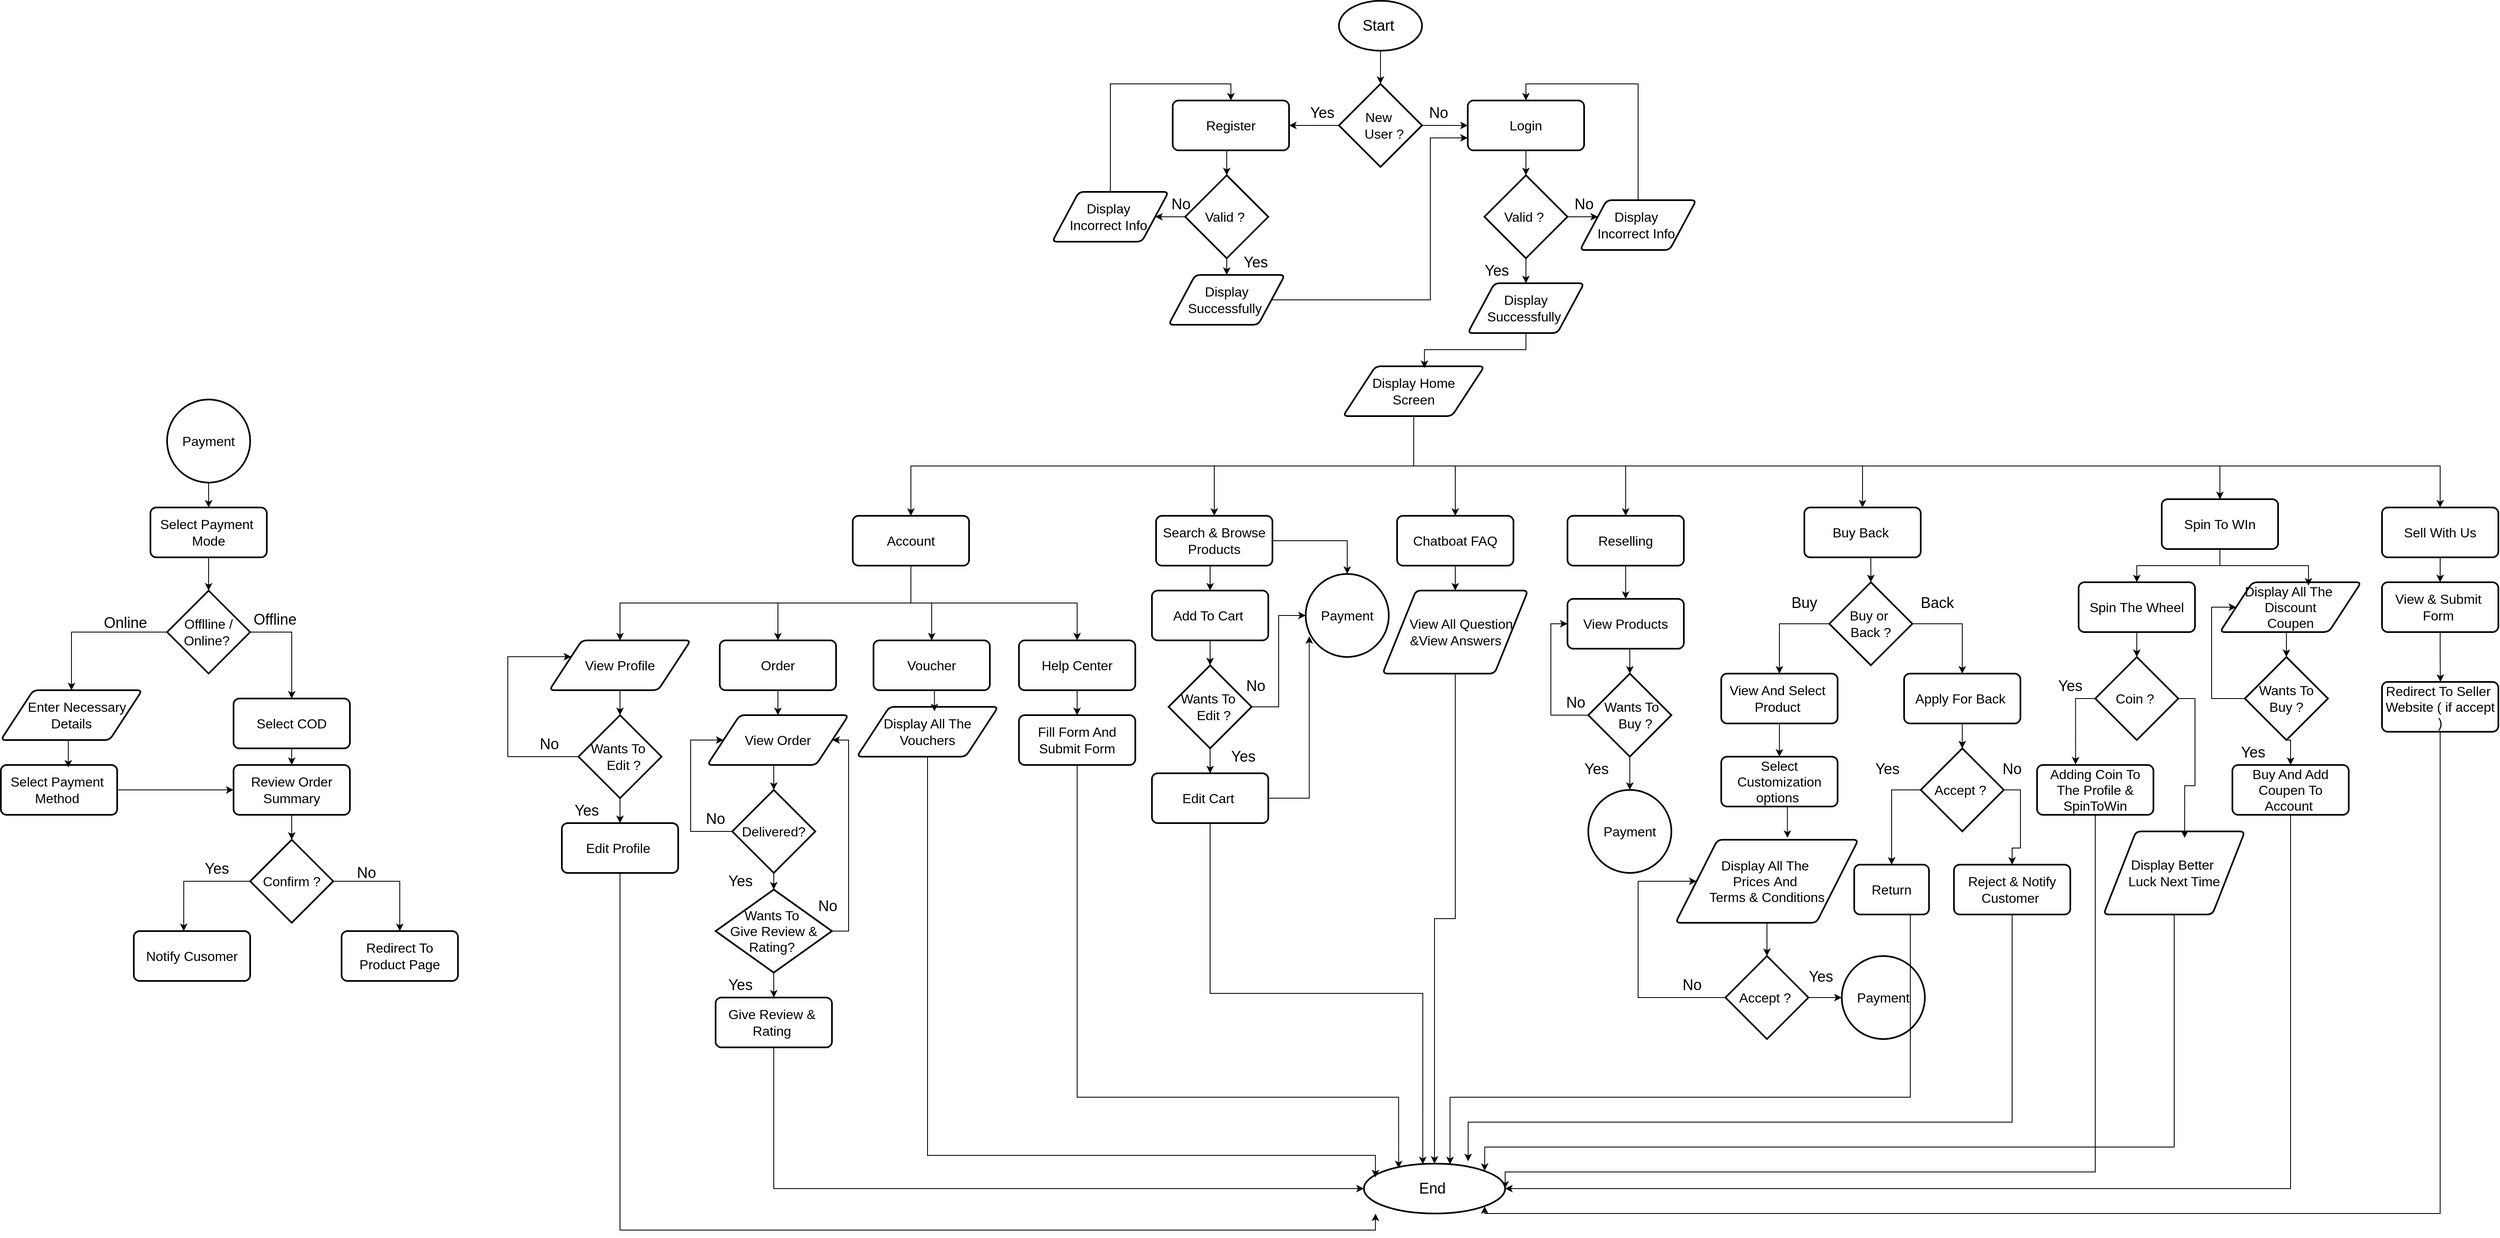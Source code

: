 <mxfile version="24.7.8">
  <diagram name="Page-1" id="JZKYoygGf5MJPqJE7-kA">
    <mxGraphModel dx="7720" dy="2555" grid="1" gridSize="10" guides="1" tooltips="1" connect="1" arrows="1" fold="1" page="1" pageScale="1" pageWidth="850" pageHeight="1100" math="0" shadow="0">
      <root>
        <mxCell id="0" />
        <mxCell id="1" parent="0" />
        <mxCell id="CR93T0IN1tyJL_ZKIWgp-10" style="edgeStyle=orthogonalEdgeStyle;rounded=0;orthogonalLoop=1;jettySize=auto;html=1;exitX=0.5;exitY=1;exitDx=0;exitDy=0;exitPerimeter=0;" parent="1" source="CR93T0IN1tyJL_ZKIWgp-1" target="CR93T0IN1tyJL_ZKIWgp-3" edge="1">
          <mxGeometry relative="1" as="geometry" />
        </mxCell>
        <mxCell id="CR93T0IN1tyJL_ZKIWgp-1" value="&lt;font style=&quot;font-size: 18px;&quot;&gt;Start&amp;nbsp;&lt;/font&gt;" style="strokeWidth=2;html=1;shape=mxgraph.flowchart.start_1;whiteSpace=wrap;" parent="1" vertex="1">
          <mxGeometry x="-120" y="240" width="100" height="60" as="geometry" />
        </mxCell>
        <mxCell id="CR93T0IN1tyJL_ZKIWgp-21" style="edgeStyle=orthogonalEdgeStyle;rounded=0;orthogonalLoop=1;jettySize=auto;html=1;exitX=0;exitY=0.5;exitDx=0;exitDy=0;exitPerimeter=0;entryX=1;entryY=0.5;entryDx=0;entryDy=0;" parent="1" source="CR93T0IN1tyJL_ZKIWgp-3" target="CR93T0IN1tyJL_ZKIWgp-4" edge="1">
          <mxGeometry relative="1" as="geometry" />
        </mxCell>
        <mxCell id="CR93T0IN1tyJL_ZKIWgp-22" style="edgeStyle=orthogonalEdgeStyle;rounded=0;orthogonalLoop=1;jettySize=auto;html=1;exitX=1;exitY=0.5;exitDx=0;exitDy=0;exitPerimeter=0;entryX=0;entryY=0.5;entryDx=0;entryDy=0;" parent="1" source="CR93T0IN1tyJL_ZKIWgp-3" target="CR93T0IN1tyJL_ZKIWgp-5" edge="1">
          <mxGeometry relative="1" as="geometry" />
        </mxCell>
        <mxCell id="CR93T0IN1tyJL_ZKIWgp-3" value="&lt;font size=&quot;3&quot;&gt;New&amp;nbsp;&lt;/font&gt;&lt;div&gt;&lt;font size=&quot;3&quot;&gt;&amp;nbsp; &amp;nbsp;User ?&amp;nbsp;&lt;/font&gt;&lt;/div&gt;" style="strokeWidth=2;html=1;shape=mxgraph.flowchart.decision;whiteSpace=wrap;" parent="1" vertex="1">
          <mxGeometry x="-120" y="340" width="100" height="100" as="geometry" />
        </mxCell>
        <mxCell id="CR93T0IN1tyJL_ZKIWgp-4" value="&lt;font size=&quot;3&quot;&gt;Register&lt;/font&gt;" style="rounded=1;whiteSpace=wrap;html=1;absoluteArcSize=1;arcSize=14;strokeWidth=2;" parent="1" vertex="1">
          <mxGeometry x="-320" y="360" width="140" height="60" as="geometry" />
        </mxCell>
        <mxCell id="CR93T0IN1tyJL_ZKIWgp-23" style="edgeStyle=orthogonalEdgeStyle;rounded=0;orthogonalLoop=1;jettySize=auto;html=1;exitX=0.5;exitY=1;exitDx=0;exitDy=0;" parent="1" source="CR93T0IN1tyJL_ZKIWgp-5" target="CR93T0IN1tyJL_ZKIWgp-17" edge="1">
          <mxGeometry relative="1" as="geometry" />
        </mxCell>
        <mxCell id="CR93T0IN1tyJL_ZKIWgp-5" value="&lt;font size=&quot;3&quot;&gt;Login&lt;/font&gt;" style="rounded=1;whiteSpace=wrap;html=1;absoluteArcSize=1;arcSize=14;strokeWidth=2;" parent="1" vertex="1">
          <mxGeometry x="35" y="360" width="140" height="60" as="geometry" />
        </mxCell>
        <mxCell id="CR93T0IN1tyJL_ZKIWgp-28" style="edgeStyle=orthogonalEdgeStyle;rounded=0;orthogonalLoop=1;jettySize=auto;html=1;exitX=0.5;exitY=1;exitDx=0;exitDy=0;exitPerimeter=0;entryX=0.5;entryY=0;entryDx=0;entryDy=0;" parent="1" source="CR93T0IN1tyJL_ZKIWgp-7" target="CR93T0IN1tyJL_ZKIWgp-8" edge="1">
          <mxGeometry relative="1" as="geometry" />
        </mxCell>
        <mxCell id="CR93T0IN1tyJL_ZKIWgp-30" style="edgeStyle=orthogonalEdgeStyle;rounded=0;orthogonalLoop=1;jettySize=auto;html=1;exitX=0;exitY=0.5;exitDx=0;exitDy=0;exitPerimeter=0;entryX=1;entryY=0.5;entryDx=0;entryDy=0;" parent="1" source="CR93T0IN1tyJL_ZKIWgp-7" target="CR93T0IN1tyJL_ZKIWgp-9" edge="1">
          <mxGeometry relative="1" as="geometry" />
        </mxCell>
        <mxCell id="CR93T0IN1tyJL_ZKIWgp-7" value="&lt;font size=&quot;3&quot;&gt;Valid ?&amp;nbsp;&lt;/font&gt;" style="strokeWidth=2;html=1;shape=mxgraph.flowchart.decision;whiteSpace=wrap;" parent="1" vertex="1">
          <mxGeometry x="-305" y="450" width="100" height="100" as="geometry" />
        </mxCell>
        <mxCell id="CR93T0IN1tyJL_ZKIWgp-33" style="edgeStyle=orthogonalEdgeStyle;rounded=0;orthogonalLoop=1;jettySize=auto;html=1;exitX=1;exitY=0.5;exitDx=0;exitDy=0;entryX=0;entryY=0.75;entryDx=0;entryDy=0;" parent="1" source="CR93T0IN1tyJL_ZKIWgp-8" target="CR93T0IN1tyJL_ZKIWgp-5" edge="1">
          <mxGeometry relative="1" as="geometry">
            <Array as="points">
              <mxPoint x="-10" y="600" />
              <mxPoint x="-10" y="405" />
            </Array>
          </mxGeometry>
        </mxCell>
        <mxCell id="CR93T0IN1tyJL_ZKIWgp-8" value="&lt;font size=&quot;3&quot;&gt;Display Successfully&amp;nbsp;&lt;/font&gt;" style="shape=parallelogram;html=1;strokeWidth=2;perimeter=parallelogramPerimeter;whiteSpace=wrap;rounded=1;arcSize=12;size=0.23;" parent="1" vertex="1">
          <mxGeometry x="-325" y="570" width="140" height="60" as="geometry" />
        </mxCell>
        <mxCell id="CR93T0IN1tyJL_ZKIWgp-31" style="edgeStyle=orthogonalEdgeStyle;rounded=0;orthogonalLoop=1;jettySize=auto;html=1;exitX=0.5;exitY=0;exitDx=0;exitDy=0;entryX=0.5;entryY=0;entryDx=0;entryDy=0;" parent="1" source="CR93T0IN1tyJL_ZKIWgp-9" target="CR93T0IN1tyJL_ZKIWgp-4" edge="1">
          <mxGeometry relative="1" as="geometry" />
        </mxCell>
        <mxCell id="CR93T0IN1tyJL_ZKIWgp-9" value="&lt;font size=&quot;3&quot;&gt;Display&amp;nbsp;&lt;/font&gt;&lt;div&gt;&lt;font size=&quot;3&quot;&gt;Incorrect Info&amp;nbsp;&lt;/font&gt;&lt;/div&gt;" style="shape=parallelogram;html=1;strokeWidth=2;perimeter=parallelogramPerimeter;whiteSpace=wrap;rounded=1;arcSize=12;size=0.23;" parent="1" vertex="1">
          <mxGeometry x="-465" y="470" width="140" height="60" as="geometry" />
        </mxCell>
        <mxCell id="CR93T0IN1tyJL_ZKIWgp-24" style="edgeStyle=orthogonalEdgeStyle;rounded=0;orthogonalLoop=1;jettySize=auto;html=1;exitX=0.5;exitY=1;exitDx=0;exitDy=0;exitPerimeter=0;entryX=0.5;entryY=0;entryDx=0;entryDy=0;" parent="1" source="CR93T0IN1tyJL_ZKIWgp-17" target="CR93T0IN1tyJL_ZKIWgp-18" edge="1">
          <mxGeometry relative="1" as="geometry" />
        </mxCell>
        <mxCell id="CR93T0IN1tyJL_ZKIWgp-25" style="edgeStyle=orthogonalEdgeStyle;rounded=0;orthogonalLoop=1;jettySize=auto;html=1;exitX=1;exitY=0.5;exitDx=0;exitDy=0;exitPerimeter=0;entryX=0;entryY=0.25;entryDx=0;entryDy=0;" parent="1" source="CR93T0IN1tyJL_ZKIWgp-17" target="CR93T0IN1tyJL_ZKIWgp-19" edge="1">
          <mxGeometry relative="1" as="geometry" />
        </mxCell>
        <mxCell id="CR93T0IN1tyJL_ZKIWgp-17" value="&lt;font size=&quot;3&quot;&gt;Valid ?&amp;nbsp;&lt;/font&gt;" style="strokeWidth=2;html=1;shape=mxgraph.flowchart.decision;whiteSpace=wrap;" parent="1" vertex="1">
          <mxGeometry x="55" y="450" width="100" height="100" as="geometry" />
        </mxCell>
        <mxCell id="CR93T0IN1tyJL_ZKIWgp-18" value="&lt;font size=&quot;3&quot;&gt;Display Successfully&amp;nbsp;&lt;/font&gt;" style="shape=parallelogram;html=1;strokeWidth=2;perimeter=parallelogramPerimeter;whiteSpace=wrap;rounded=1;arcSize=12;size=0.23;" parent="1" vertex="1">
          <mxGeometry x="35" y="580" width="140" height="60" as="geometry" />
        </mxCell>
        <mxCell id="CR93T0IN1tyJL_ZKIWgp-32" style="edgeStyle=orthogonalEdgeStyle;rounded=0;orthogonalLoop=1;jettySize=auto;html=1;exitX=0.5;exitY=0;exitDx=0;exitDy=0;entryX=0.5;entryY=0;entryDx=0;entryDy=0;" parent="1" source="CR93T0IN1tyJL_ZKIWgp-19" target="CR93T0IN1tyJL_ZKIWgp-5" edge="1">
          <mxGeometry relative="1" as="geometry" />
        </mxCell>
        <mxCell id="CR93T0IN1tyJL_ZKIWgp-19" value="&lt;font size=&quot;3&quot;&gt;Display&amp;nbsp;&lt;/font&gt;&lt;div&gt;&lt;font size=&quot;3&quot;&gt;Incorrect Info&amp;nbsp;&lt;/font&gt;&lt;/div&gt;" style="shape=parallelogram;html=1;strokeWidth=2;perimeter=parallelogramPerimeter;whiteSpace=wrap;rounded=1;arcSize=12;size=0.23;" parent="1" vertex="1">
          <mxGeometry x="170" y="480" width="140" height="60" as="geometry" />
        </mxCell>
        <mxCell id="CR93T0IN1tyJL_ZKIWgp-26" style="edgeStyle=orthogonalEdgeStyle;rounded=0;orthogonalLoop=1;jettySize=auto;html=1;exitX=0.5;exitY=1;exitDx=0;exitDy=0;entryX=0.5;entryY=0;entryDx=0;entryDy=0;entryPerimeter=0;" parent="1" source="CR93T0IN1tyJL_ZKIWgp-4" target="CR93T0IN1tyJL_ZKIWgp-7" edge="1">
          <mxGeometry relative="1" as="geometry" />
        </mxCell>
        <mxCell id="CR93T0IN1tyJL_ZKIWgp-34" value="&lt;font style=&quot;font-size: 18px;&quot;&gt;Yes&lt;/font&gt;" style="text;html=1;align=center;verticalAlign=middle;whiteSpace=wrap;rounded=0;" parent="1" vertex="1">
          <mxGeometry x="-170" y="360" width="60" height="30" as="geometry" />
        </mxCell>
        <mxCell id="CR93T0IN1tyJL_ZKIWgp-35" value="&lt;font style=&quot;font-size: 18px;&quot;&gt;No&lt;/font&gt;" style="text;html=1;align=center;verticalAlign=middle;whiteSpace=wrap;rounded=0;" parent="1" vertex="1">
          <mxGeometry x="-30" y="360" width="60" height="30" as="geometry" />
        </mxCell>
        <mxCell id="CR93T0IN1tyJL_ZKIWgp-36" value="&lt;font style=&quot;font-size: 18px;&quot;&gt;Yes&lt;/font&gt;" style="text;html=1;align=center;verticalAlign=middle;whiteSpace=wrap;rounded=0;" parent="1" vertex="1">
          <mxGeometry x="-250" y="540" width="60" height="30" as="geometry" />
        </mxCell>
        <mxCell id="CR93T0IN1tyJL_ZKIWgp-38" value="&lt;font style=&quot;font-size: 18px;&quot;&gt;No&lt;/font&gt;" style="text;html=1;align=center;verticalAlign=middle;whiteSpace=wrap;rounded=0;" parent="1" vertex="1">
          <mxGeometry x="-340" y="470" width="60" height="30" as="geometry" />
        </mxCell>
        <mxCell id="CR93T0IN1tyJL_ZKIWgp-39" value="&lt;font style=&quot;font-size: 18px;&quot;&gt;No&lt;/font&gt;" style="text;html=1;align=center;verticalAlign=middle;whiteSpace=wrap;rounded=0;" parent="1" vertex="1">
          <mxGeometry x="145" y="470" width="60" height="30" as="geometry" />
        </mxCell>
        <mxCell id="CR93T0IN1tyJL_ZKIWgp-40" value="&lt;font style=&quot;font-size: 18px;&quot;&gt;Yes&lt;/font&gt;" style="text;html=1;align=center;verticalAlign=middle;whiteSpace=wrap;rounded=0;" parent="1" vertex="1">
          <mxGeometry x="40" y="550" width="60" height="30" as="geometry" />
        </mxCell>
        <mxCell id="CR93T0IN1tyJL_ZKIWgp-155" style="edgeStyle=orthogonalEdgeStyle;rounded=0;orthogonalLoop=1;jettySize=auto;html=1;exitX=0.5;exitY=1;exitDx=0;exitDy=0;entryX=0.5;entryY=0;entryDx=0;entryDy=0;" parent="1" source="CR93T0IN1tyJL_ZKIWgp-42" target="CR93T0IN1tyJL_ZKIWgp-53" edge="1">
          <mxGeometry relative="1" as="geometry" />
        </mxCell>
        <mxCell id="CR93T0IN1tyJL_ZKIWgp-156" style="edgeStyle=orthogonalEdgeStyle;rounded=0;orthogonalLoop=1;jettySize=auto;html=1;exitX=0.5;exitY=1;exitDx=0;exitDy=0;entryX=0.5;entryY=0;entryDx=0;entryDy=0;" parent="1" source="CR93T0IN1tyJL_ZKIWgp-42" target="CR93T0IN1tyJL_ZKIWgp-44" edge="1">
          <mxGeometry relative="1" as="geometry" />
        </mxCell>
        <mxCell id="CR93T0IN1tyJL_ZKIWgp-157" style="edgeStyle=orthogonalEdgeStyle;rounded=0;orthogonalLoop=1;jettySize=auto;html=1;exitX=0.5;exitY=1;exitDx=0;exitDy=0;entryX=0.5;entryY=0;entryDx=0;entryDy=0;" parent="1" source="CR93T0IN1tyJL_ZKIWgp-42" target="CR93T0IN1tyJL_ZKIWgp-69" edge="1">
          <mxGeometry relative="1" as="geometry" />
        </mxCell>
        <mxCell id="CR93T0IN1tyJL_ZKIWgp-158" style="edgeStyle=orthogonalEdgeStyle;rounded=0;orthogonalLoop=1;jettySize=auto;html=1;exitX=0.5;exitY=1;exitDx=0;exitDy=0;entryX=0.5;entryY=0;entryDx=0;entryDy=0;" parent="1" source="CR93T0IN1tyJL_ZKIWgp-42" target="CR93T0IN1tyJL_ZKIWgp-72" edge="1">
          <mxGeometry relative="1" as="geometry" />
        </mxCell>
        <mxCell id="CR93T0IN1tyJL_ZKIWgp-159" style="edgeStyle=orthogonalEdgeStyle;rounded=0;orthogonalLoop=1;jettySize=auto;html=1;exitX=0.5;exitY=1;exitDx=0;exitDy=0;entryX=0.5;entryY=0;entryDx=0;entryDy=0;" parent="1" source="CR93T0IN1tyJL_ZKIWgp-42" target="CR93T0IN1tyJL_ZKIWgp-78" edge="1">
          <mxGeometry relative="1" as="geometry">
            <Array as="points">
              <mxPoint x="-30" y="800" />
              <mxPoint x="510" y="800" />
            </Array>
          </mxGeometry>
        </mxCell>
        <mxCell id="CR93T0IN1tyJL_ZKIWgp-162" style="edgeStyle=orthogonalEdgeStyle;rounded=0;orthogonalLoop=1;jettySize=auto;html=1;exitX=0.5;exitY=1;exitDx=0;exitDy=0;entryX=0.5;entryY=0;entryDx=0;entryDy=0;" parent="1" source="CR93T0IN1tyJL_ZKIWgp-42" target="CR93T0IN1tyJL_ZKIWgp-99" edge="1">
          <mxGeometry relative="1" as="geometry">
            <Array as="points">
              <mxPoint x="-30" y="800" />
              <mxPoint x="1205" y="800" />
            </Array>
          </mxGeometry>
        </mxCell>
        <mxCell id="MR3KhfEdpteIyf-42sQk-3" style="edgeStyle=orthogonalEdgeStyle;rounded=0;orthogonalLoop=1;jettySize=auto;html=1;exitX=0.5;exitY=1;exitDx=0;exitDy=0;entryX=0.5;entryY=0;entryDx=0;entryDy=0;" parent="1" source="CR93T0IN1tyJL_ZKIWgp-42" target="CR93T0IN1tyJL_ZKIWgp-94" edge="1">
          <mxGeometry relative="1" as="geometry">
            <Array as="points">
              <mxPoint x="-30" y="800" />
              <mxPoint x="940" y="800" />
            </Array>
          </mxGeometry>
        </mxCell>
        <mxCell id="CR93T0IN1tyJL_ZKIWgp-42" value="&lt;font size=&quot;3&quot;&gt;Display Home&lt;/font&gt;&lt;div&gt;&lt;font size=&quot;3&quot;&gt;&amp;nbsp;Screen&amp;nbsp;&lt;/font&gt;&lt;/div&gt;" style="shape=parallelogram;html=1;strokeWidth=2;perimeter=parallelogramPerimeter;whiteSpace=wrap;rounded=1;arcSize=12;size=0.23;" parent="1" vertex="1">
          <mxGeometry x="-115" y="680" width="170" height="60" as="geometry" />
        </mxCell>
        <mxCell id="CR93T0IN1tyJL_ZKIWgp-43" style="edgeStyle=orthogonalEdgeStyle;rounded=0;orthogonalLoop=1;jettySize=auto;html=1;exitX=0.5;exitY=1;exitDx=0;exitDy=0;entryX=0.576;entryY=0.035;entryDx=0;entryDy=0;entryPerimeter=0;" parent="1" source="CR93T0IN1tyJL_ZKIWgp-18" target="CR93T0IN1tyJL_ZKIWgp-42" edge="1">
          <mxGeometry relative="1" as="geometry" />
        </mxCell>
        <mxCell id="CR93T0IN1tyJL_ZKIWgp-122" style="edgeStyle=orthogonalEdgeStyle;rounded=0;orthogonalLoop=1;jettySize=auto;html=1;exitX=0.5;exitY=1;exitDx=0;exitDy=0;entryX=0.5;entryY=0;entryDx=0;entryDy=0;" parent="1" source="CR93T0IN1tyJL_ZKIWgp-44" target="CR93T0IN1tyJL_ZKIWgp-45" edge="1">
          <mxGeometry relative="1" as="geometry" />
        </mxCell>
        <mxCell id="CR93T0IN1tyJL_ZKIWgp-44" value="&lt;font size=&quot;3&quot;&gt;Search &amp;amp; Browse&lt;/font&gt;&lt;div&gt;&lt;font size=&quot;3&quot;&gt;Products&lt;/font&gt;&lt;/div&gt;" style="rounded=1;whiteSpace=wrap;html=1;absoluteArcSize=1;arcSize=14;strokeWidth=2;" parent="1" vertex="1">
          <mxGeometry x="-340" y="860" width="140" height="60" as="geometry" />
        </mxCell>
        <mxCell id="CR93T0IN1tyJL_ZKIWgp-123" style="edgeStyle=orthogonalEdgeStyle;rounded=0;orthogonalLoop=1;jettySize=auto;html=1;exitX=0.5;exitY=1;exitDx=0;exitDy=0;" parent="1" source="CR93T0IN1tyJL_ZKIWgp-45" target="CR93T0IN1tyJL_ZKIWgp-46" edge="1">
          <mxGeometry relative="1" as="geometry" />
        </mxCell>
        <mxCell id="CR93T0IN1tyJL_ZKIWgp-45" value="&lt;font size=&quot;3&quot;&gt;Add To Cart&amp;nbsp;&lt;/font&gt;" style="rounded=1;whiteSpace=wrap;html=1;absoluteArcSize=1;arcSize=14;strokeWidth=2;" parent="1" vertex="1">
          <mxGeometry x="-345" y="950" width="140" height="60" as="geometry" />
        </mxCell>
        <mxCell id="CR93T0IN1tyJL_ZKIWgp-124" style="edgeStyle=orthogonalEdgeStyle;rounded=0;orthogonalLoop=1;jettySize=auto;html=1;exitX=0.5;exitY=1;exitDx=0;exitDy=0;exitPerimeter=0;entryX=0.5;entryY=0;entryDx=0;entryDy=0;" parent="1" source="CR93T0IN1tyJL_ZKIWgp-46" target="CR93T0IN1tyJL_ZKIWgp-47" edge="1">
          <mxGeometry relative="1" as="geometry" />
        </mxCell>
        <mxCell id="CR93T0IN1tyJL_ZKIWgp-46" value="&lt;font size=&quot;3&quot;&gt;Wants To&amp;nbsp;&lt;/font&gt;&lt;div&gt;&lt;font size=&quot;3&quot;&gt;&amp;nbsp; &amp;nbsp;Edit ?&amp;nbsp;&lt;/font&gt;&lt;/div&gt;" style="strokeWidth=2;html=1;shape=mxgraph.flowchart.decision;whiteSpace=wrap;" parent="1" vertex="1">
          <mxGeometry x="-325" y="1040" width="100" height="100" as="geometry" />
        </mxCell>
        <mxCell id="CR93T0IN1tyJL_ZKIWgp-47" value="&lt;font size=&quot;3&quot;&gt;Edit Cart&amp;nbsp;&lt;/font&gt;" style="rounded=1;whiteSpace=wrap;html=1;absoluteArcSize=1;arcSize=14;strokeWidth=2;" parent="1" vertex="1">
          <mxGeometry x="-345" y="1170" width="140" height="60" as="geometry" />
        </mxCell>
        <mxCell id="CR93T0IN1tyJL_ZKIWgp-52" value="&lt;font size=&quot;3&quot;&gt;Payment&lt;/font&gt;" style="strokeWidth=2;html=1;shape=mxgraph.flowchart.start_2;whiteSpace=wrap;" parent="1" vertex="1">
          <mxGeometry x="-160" y="930" width="100" height="100" as="geometry" />
        </mxCell>
        <mxCell id="CR93T0IN1tyJL_ZKIWgp-104" style="edgeStyle=orthogonalEdgeStyle;rounded=0;orthogonalLoop=1;jettySize=auto;html=1;exitX=0.5;exitY=1;exitDx=0;exitDy=0;entryX=0.5;entryY=0;entryDx=0;entryDy=0;" parent="1" source="CR93T0IN1tyJL_ZKIWgp-53" target="CR93T0IN1tyJL_ZKIWgp-55" edge="1">
          <mxGeometry relative="1" as="geometry" />
        </mxCell>
        <mxCell id="CR93T0IN1tyJL_ZKIWgp-105" style="edgeStyle=orthogonalEdgeStyle;rounded=0;orthogonalLoop=1;jettySize=auto;html=1;exitX=0.5;exitY=1;exitDx=0;exitDy=0;entryX=0.5;entryY=0;entryDx=0;entryDy=0;" parent="1" source="CR93T0IN1tyJL_ZKIWgp-53" target="CR93T0IN1tyJL_ZKIWgp-101" edge="1">
          <mxGeometry relative="1" as="geometry" />
        </mxCell>
        <mxCell id="CR93T0IN1tyJL_ZKIWgp-106" style="edgeStyle=orthogonalEdgeStyle;rounded=0;orthogonalLoop=1;jettySize=auto;html=1;exitX=0.5;exitY=1;exitDx=0;exitDy=0;entryX=0.5;entryY=0;entryDx=0;entryDy=0;" parent="1" source="CR93T0IN1tyJL_ZKIWgp-53" target="CR93T0IN1tyJL_ZKIWgp-64" edge="1">
          <mxGeometry relative="1" as="geometry" />
        </mxCell>
        <mxCell id="CR93T0IN1tyJL_ZKIWgp-121" style="edgeStyle=orthogonalEdgeStyle;rounded=0;orthogonalLoop=1;jettySize=auto;html=1;exitX=0.5;exitY=1;exitDx=0;exitDy=0;" parent="1" source="CR93T0IN1tyJL_ZKIWgp-53" target="CR93T0IN1tyJL_ZKIWgp-67" edge="1">
          <mxGeometry relative="1" as="geometry" />
        </mxCell>
        <mxCell id="CR93T0IN1tyJL_ZKIWgp-53" value="&lt;font size=&quot;3&quot;&gt;Account&lt;/font&gt;" style="rounded=1;whiteSpace=wrap;html=1;absoluteArcSize=1;arcSize=14;strokeWidth=2;" parent="1" vertex="1">
          <mxGeometry x="-705" y="860" width="140" height="60" as="geometry" />
        </mxCell>
        <mxCell id="CR93T0IN1tyJL_ZKIWgp-55" value="&lt;font size=&quot;3&quot;&gt;View Profile&lt;/font&gt;" style="shape=parallelogram;html=1;strokeWidth=2;perimeter=parallelogramPerimeter;whiteSpace=wrap;rounded=1;arcSize=12;size=0.23;" parent="1" vertex="1">
          <mxGeometry x="-1070" y="1010" width="170" height="60" as="geometry" />
        </mxCell>
        <mxCell id="CR93T0IN1tyJL_ZKIWgp-110" style="edgeStyle=orthogonalEdgeStyle;rounded=0;orthogonalLoop=1;jettySize=auto;html=1;exitX=0.5;exitY=1;exitDx=0;exitDy=0;exitPerimeter=0;" parent="1" source="CR93T0IN1tyJL_ZKIWgp-56" target="CR93T0IN1tyJL_ZKIWgp-57" edge="1">
          <mxGeometry relative="1" as="geometry" />
        </mxCell>
        <mxCell id="CR93T0IN1tyJL_ZKIWgp-111" style="edgeStyle=orthogonalEdgeStyle;rounded=0;orthogonalLoop=1;jettySize=auto;html=1;exitX=0;exitY=0.5;exitDx=0;exitDy=0;exitPerimeter=0;entryX=0;entryY=0.25;entryDx=0;entryDy=0;" parent="1" source="CR93T0IN1tyJL_ZKIWgp-56" target="CR93T0IN1tyJL_ZKIWgp-55" edge="1">
          <mxGeometry relative="1" as="geometry">
            <Array as="points">
              <mxPoint x="-1120" y="1150" />
              <mxPoint x="-1120" y="1030" />
            </Array>
          </mxGeometry>
        </mxCell>
        <mxCell id="CR93T0IN1tyJL_ZKIWgp-56" value="&lt;font size=&quot;3&quot;&gt;Wants To&amp;nbsp;&lt;/font&gt;&lt;div&gt;&lt;font size=&quot;3&quot;&gt;&amp;nbsp; &amp;nbsp;Edit ?&amp;nbsp;&lt;/font&gt;&lt;/div&gt;" style="strokeWidth=2;html=1;shape=mxgraph.flowchart.decision;whiteSpace=wrap;" parent="1" vertex="1">
          <mxGeometry x="-1035" y="1100" width="100" height="100" as="geometry" />
        </mxCell>
        <mxCell id="CR93T0IN1tyJL_ZKIWgp-57" value="&lt;font size=&quot;3&quot;&gt;Edit Profile&amp;nbsp;&lt;/font&gt;" style="rounded=1;whiteSpace=wrap;html=1;absoluteArcSize=1;arcSize=14;strokeWidth=2;" parent="1" vertex="1">
          <mxGeometry x="-1055" y="1230" width="140" height="60" as="geometry" />
        </mxCell>
        <mxCell id="CR93T0IN1tyJL_ZKIWgp-58" value="&lt;font size=&quot;3&quot;&gt;View Order&lt;/font&gt;" style="shape=parallelogram;html=1;strokeWidth=2;perimeter=parallelogramPerimeter;whiteSpace=wrap;rounded=1;arcSize=12;size=0.23;" parent="1" vertex="1">
          <mxGeometry x="-880" y="1100" width="170" height="60" as="geometry" />
        </mxCell>
        <mxCell id="CR93T0IN1tyJL_ZKIWgp-114" style="edgeStyle=orthogonalEdgeStyle;rounded=0;orthogonalLoop=1;jettySize=auto;html=1;exitX=0;exitY=0.5;exitDx=0;exitDy=0;exitPerimeter=0;entryX=0;entryY=0.5;entryDx=0;entryDy=0;" parent="1" source="CR93T0IN1tyJL_ZKIWgp-59" target="CR93T0IN1tyJL_ZKIWgp-58" edge="1">
          <mxGeometry relative="1" as="geometry">
            <Array as="points">
              <mxPoint x="-900" y="1240" />
              <mxPoint x="-900" y="1130" />
            </Array>
          </mxGeometry>
        </mxCell>
        <mxCell id="CR93T0IN1tyJL_ZKIWgp-59" value="&lt;font size=&quot;3&quot;&gt;Delivered?&lt;/font&gt;" style="strokeWidth=2;html=1;shape=mxgraph.flowchart.decision;whiteSpace=wrap;" parent="1" vertex="1">
          <mxGeometry x="-850" y="1190" width="100" height="100" as="geometry" />
        </mxCell>
        <mxCell id="CR93T0IN1tyJL_ZKIWgp-116" style="edgeStyle=orthogonalEdgeStyle;rounded=0;orthogonalLoop=1;jettySize=auto;html=1;exitX=1;exitY=0.5;exitDx=0;exitDy=0;exitPerimeter=0;entryX=1;entryY=0.5;entryDx=0;entryDy=0;" parent="1" source="CR93T0IN1tyJL_ZKIWgp-60" target="CR93T0IN1tyJL_ZKIWgp-58" edge="1">
          <mxGeometry relative="1" as="geometry">
            <mxPoint x="-660" y="1130" as="targetPoint" />
            <Array as="points">
              <mxPoint x="-710" y="1360" />
              <mxPoint x="-710" y="1130" />
            </Array>
          </mxGeometry>
        </mxCell>
        <mxCell id="CR93T0IN1tyJL_ZKIWgp-118" style="edgeStyle=orthogonalEdgeStyle;rounded=0;orthogonalLoop=1;jettySize=auto;html=1;exitX=0.5;exitY=1;exitDx=0;exitDy=0;exitPerimeter=0;" parent="1" source="CR93T0IN1tyJL_ZKIWgp-60" target="CR93T0IN1tyJL_ZKIWgp-62" edge="1">
          <mxGeometry relative="1" as="geometry" />
        </mxCell>
        <mxCell id="CR93T0IN1tyJL_ZKIWgp-60" value="&lt;font size=&quot;3&quot;&gt;Wants To&amp;nbsp;&lt;/font&gt;&lt;div&gt;&lt;font size=&quot;3&quot;&gt;&amp;nbsp;Give Review &amp;amp;&amp;nbsp;&lt;/font&gt;&lt;/div&gt;&lt;div&gt;&lt;font size=&quot;3&quot;&gt;Rating?&amp;nbsp;&lt;/font&gt;&lt;/div&gt;" style="strokeWidth=2;html=1;shape=mxgraph.flowchart.decision;whiteSpace=wrap;" parent="1" vertex="1">
          <mxGeometry x="-870" y="1310" width="140" height="100" as="geometry" />
        </mxCell>
        <mxCell id="CR93T0IN1tyJL_ZKIWgp-62" value="&lt;font size=&quot;3&quot;&gt;Give Review &amp;amp;&amp;nbsp;&lt;/font&gt;&lt;div&gt;&lt;font size=&quot;3&quot;&gt;Rating&amp;nbsp;&lt;/font&gt;&lt;/div&gt;" style="rounded=1;whiteSpace=wrap;html=1;absoluteArcSize=1;arcSize=14;strokeWidth=2;" parent="1" vertex="1">
          <mxGeometry x="-870" y="1440" width="140" height="60" as="geometry" />
        </mxCell>
        <mxCell id="CR93T0IN1tyJL_ZKIWgp-64" value="&lt;font size=&quot;3&quot;&gt;Voucher&lt;/font&gt;" style="rounded=1;whiteSpace=wrap;html=1;absoluteArcSize=1;arcSize=14;strokeWidth=2;" parent="1" vertex="1">
          <mxGeometry x="-680" y="1010" width="140" height="60" as="geometry" />
        </mxCell>
        <mxCell id="CR93T0IN1tyJL_ZKIWgp-66" value="&lt;font size=&quot;3&quot;&gt;Display All The Vouchers&lt;/font&gt;" style="shape=parallelogram;html=1;strokeWidth=2;perimeter=parallelogramPerimeter;whiteSpace=wrap;rounded=1;arcSize=12;size=0.23;" parent="1" vertex="1">
          <mxGeometry x="-700" y="1090" width="170" height="60" as="geometry" />
        </mxCell>
        <mxCell id="CR93T0IN1tyJL_ZKIWgp-120" style="edgeStyle=orthogonalEdgeStyle;rounded=0;orthogonalLoop=1;jettySize=auto;html=1;exitX=0.5;exitY=1;exitDx=0;exitDy=0;entryX=0.5;entryY=0;entryDx=0;entryDy=0;" parent="1" source="CR93T0IN1tyJL_ZKIWgp-67" edge="1">
          <mxGeometry relative="1" as="geometry">
            <mxPoint x="-435" y="1100" as="targetPoint" />
          </mxGeometry>
        </mxCell>
        <mxCell id="CR93T0IN1tyJL_ZKIWgp-67" value="&lt;font size=&quot;3&quot;&gt;Help Center&lt;/font&gt;" style="rounded=1;whiteSpace=wrap;html=1;absoluteArcSize=1;arcSize=14;strokeWidth=2;" parent="1" vertex="1">
          <mxGeometry x="-505" y="1010" width="140" height="60" as="geometry" />
        </mxCell>
        <mxCell id="CR93T0IN1tyJL_ZKIWgp-129" style="edgeStyle=orthogonalEdgeStyle;rounded=0;orthogonalLoop=1;jettySize=auto;html=1;exitX=0.5;exitY=1;exitDx=0;exitDy=0;entryX=0.5;entryY=0;entryDx=0;entryDy=0;" parent="1" source="CR93T0IN1tyJL_ZKIWgp-69" target="CR93T0IN1tyJL_ZKIWgp-71" edge="1">
          <mxGeometry relative="1" as="geometry" />
        </mxCell>
        <mxCell id="CR93T0IN1tyJL_ZKIWgp-69" value="&lt;font size=&quot;3&quot;&gt;Chatboat FAQ&lt;/font&gt;" style="rounded=1;whiteSpace=wrap;html=1;absoluteArcSize=1;arcSize=14;strokeWidth=2;" parent="1" vertex="1">
          <mxGeometry x="-50" y="860" width="140" height="60" as="geometry" />
        </mxCell>
        <mxCell id="CR93T0IN1tyJL_ZKIWgp-131" style="edgeStyle=orthogonalEdgeStyle;rounded=0;orthogonalLoop=1;jettySize=auto;html=1;exitX=0.5;exitY=1;exitDx=0;exitDy=0;entryX=0.5;entryY=0;entryDx=0;entryDy=0;" parent="1" source="CR93T0IN1tyJL_ZKIWgp-72" target="CR93T0IN1tyJL_ZKIWgp-74" edge="1">
          <mxGeometry relative="1" as="geometry" />
        </mxCell>
        <mxCell id="CR93T0IN1tyJL_ZKIWgp-72" value="&lt;font size=&quot;3&quot;&gt;Reselling&lt;/font&gt;" style="rounded=1;whiteSpace=wrap;html=1;absoluteArcSize=1;arcSize=14;strokeWidth=2;" parent="1" vertex="1">
          <mxGeometry x="155" y="860" width="140" height="60" as="geometry" />
        </mxCell>
        <mxCell id="CR93T0IN1tyJL_ZKIWgp-71" value="&lt;font size=&quot;3&quot;&gt;&amp;nbsp; &amp;nbsp; View All Question&amp;nbsp;&lt;/font&gt;&lt;div&gt;&lt;font size=&quot;3&quot;&gt;&amp;amp;&lt;/font&gt;&lt;span style=&quot;font-size: medium; background-color: initial;&quot;&gt;View Answers&lt;/span&gt;&lt;/div&gt;" style="shape=parallelogram;html=1;strokeWidth=2;perimeter=parallelogramPerimeter;whiteSpace=wrap;rounded=1;arcSize=12;size=0.23;" parent="1" vertex="1">
          <mxGeometry x="-67.5" y="950" width="175" height="100" as="geometry" />
        </mxCell>
        <mxCell id="CR93T0IN1tyJL_ZKIWgp-74" value="&lt;font size=&quot;3&quot;&gt;View Products&lt;/font&gt;" style="rounded=1;whiteSpace=wrap;html=1;absoluteArcSize=1;arcSize=14;strokeWidth=2;" parent="1" vertex="1">
          <mxGeometry x="155" y="960" width="140" height="60" as="geometry" />
        </mxCell>
        <mxCell id="CR93T0IN1tyJL_ZKIWgp-134" style="edgeStyle=orthogonalEdgeStyle;rounded=0;orthogonalLoop=1;jettySize=auto;html=1;exitX=0;exitY=0.5;exitDx=0;exitDy=0;exitPerimeter=0;entryX=0;entryY=0.5;entryDx=0;entryDy=0;" parent="1" source="CR93T0IN1tyJL_ZKIWgp-76" target="CR93T0IN1tyJL_ZKIWgp-74" edge="1">
          <mxGeometry relative="1" as="geometry" />
        </mxCell>
        <mxCell id="CR93T0IN1tyJL_ZKIWgp-76" value="&lt;font size=&quot;3&quot;&gt;&amp;nbsp; Wants To&amp;nbsp;&lt;/font&gt;&lt;div&gt;&lt;font size=&quot;3&quot;&gt;&amp;nbsp; &amp;nbsp;Buy ?&lt;/font&gt;&lt;/div&gt;" style="strokeWidth=2;html=1;shape=mxgraph.flowchart.decision;whiteSpace=wrap;" parent="1" vertex="1">
          <mxGeometry x="180" y="1050" width="100" height="100" as="geometry" />
        </mxCell>
        <mxCell id="CR93T0IN1tyJL_ZKIWgp-77" value="&lt;font size=&quot;3&quot;&gt;Payment&lt;/font&gt;" style="strokeWidth=2;html=1;shape=mxgraph.flowchart.start_2;whiteSpace=wrap;" parent="1" vertex="1">
          <mxGeometry x="180" y="1190" width="100" height="100" as="geometry" />
        </mxCell>
        <mxCell id="CR93T0IN1tyJL_ZKIWgp-78" value="&lt;font size=&quot;3&quot;&gt;Buy Back&amp;nbsp;&lt;/font&gt;" style="rounded=1;whiteSpace=wrap;html=1;absoluteArcSize=1;arcSize=14;strokeWidth=2;" parent="1" vertex="1">
          <mxGeometry x="440" y="850" width="140" height="60" as="geometry" />
        </mxCell>
        <mxCell id="CR93T0IN1tyJL_ZKIWgp-136" style="edgeStyle=orthogonalEdgeStyle;rounded=0;orthogonalLoop=1;jettySize=auto;html=1;exitX=0;exitY=0.5;exitDx=0;exitDy=0;exitPerimeter=0;entryX=0.5;entryY=0;entryDx=0;entryDy=0;" parent="1" source="CR93T0IN1tyJL_ZKIWgp-79" target="CR93T0IN1tyJL_ZKIWgp-84" edge="1">
          <mxGeometry relative="1" as="geometry" />
        </mxCell>
        <mxCell id="CR93T0IN1tyJL_ZKIWgp-137" style="edgeStyle=orthogonalEdgeStyle;rounded=0;orthogonalLoop=1;jettySize=auto;html=1;exitX=1;exitY=0.5;exitDx=0;exitDy=0;exitPerimeter=0;entryX=0.5;entryY=0;entryDx=0;entryDy=0;" parent="1" source="CR93T0IN1tyJL_ZKIWgp-79" target="CR93T0IN1tyJL_ZKIWgp-80" edge="1">
          <mxGeometry relative="1" as="geometry" />
        </mxCell>
        <mxCell id="CR93T0IN1tyJL_ZKIWgp-79" value="&lt;font size=&quot;3&quot;&gt;Buy or&amp;nbsp;&lt;/font&gt;&lt;div&gt;&lt;font size=&quot;3&quot;&gt;Back ?&lt;/font&gt;&lt;/div&gt;" style="strokeWidth=2;html=1;shape=mxgraph.flowchart.decision;whiteSpace=wrap;" parent="1" vertex="1">
          <mxGeometry x="470" y="940" width="100" height="100" as="geometry" />
        </mxCell>
        <mxCell id="CR93T0IN1tyJL_ZKIWgp-80" value="&lt;font size=&quot;3&quot;&gt;Apply For Back&amp;nbsp;&lt;/font&gt;" style="rounded=1;whiteSpace=wrap;html=1;absoluteArcSize=1;arcSize=14;strokeWidth=2;" parent="1" vertex="1">
          <mxGeometry x="560" y="1050" width="140" height="60" as="geometry" />
        </mxCell>
        <mxCell id="CR93T0IN1tyJL_ZKIWgp-143" style="edgeStyle=orthogonalEdgeStyle;rounded=0;orthogonalLoop=1;jettySize=auto;html=1;exitX=0;exitY=0.5;exitDx=0;exitDy=0;exitPerimeter=0;entryX=0.5;entryY=0;entryDx=0;entryDy=0;" parent="1" source="CR93T0IN1tyJL_ZKIWgp-81" target="CR93T0IN1tyJL_ZKIWgp-82" edge="1">
          <mxGeometry relative="1" as="geometry" />
        </mxCell>
        <mxCell id="CR93T0IN1tyJL_ZKIWgp-144" style="edgeStyle=orthogonalEdgeStyle;rounded=0;orthogonalLoop=1;jettySize=auto;html=1;exitX=1;exitY=0.5;exitDx=0;exitDy=0;exitPerimeter=0;entryX=0.5;entryY=0;entryDx=0;entryDy=0;" parent="1" source="CR93T0IN1tyJL_ZKIWgp-81" target="CR93T0IN1tyJL_ZKIWgp-83" edge="1">
          <mxGeometry relative="1" as="geometry" />
        </mxCell>
        <mxCell id="CR93T0IN1tyJL_ZKIWgp-81" value="&lt;font size=&quot;3&quot;&gt;Accept ?&amp;nbsp;&lt;/font&gt;" style="strokeWidth=2;html=1;shape=mxgraph.flowchart.decision;whiteSpace=wrap;" parent="1" vertex="1">
          <mxGeometry x="580" y="1140" width="100" height="100" as="geometry" />
        </mxCell>
        <mxCell id="CR93T0IN1tyJL_ZKIWgp-82" value="&lt;font size=&quot;3&quot;&gt;Return&lt;/font&gt;" style="rounded=1;whiteSpace=wrap;html=1;absoluteArcSize=1;arcSize=14;strokeWidth=2;" parent="1" vertex="1">
          <mxGeometry x="500" y="1280" width="90" height="60" as="geometry" />
        </mxCell>
        <mxCell id="CR93T0IN1tyJL_ZKIWgp-83" value="&lt;font size=&quot;3&quot;&gt;Reject &amp;amp; Notify Customer&amp;nbsp;&lt;/font&gt;" style="rounded=1;whiteSpace=wrap;html=1;absoluteArcSize=1;arcSize=14;strokeWidth=2;" parent="1" vertex="1">
          <mxGeometry x="620" y="1280" width="140" height="60" as="geometry" />
        </mxCell>
        <mxCell id="CR93T0IN1tyJL_ZKIWgp-138" style="edgeStyle=orthogonalEdgeStyle;rounded=0;orthogonalLoop=1;jettySize=auto;html=1;exitX=0.5;exitY=1;exitDx=0;exitDy=0;entryX=0.5;entryY=0;entryDx=0;entryDy=0;" parent="1" source="CR93T0IN1tyJL_ZKIWgp-84" target="CR93T0IN1tyJL_ZKIWgp-85" edge="1">
          <mxGeometry relative="1" as="geometry" />
        </mxCell>
        <mxCell id="CR93T0IN1tyJL_ZKIWgp-84" value="&lt;font size=&quot;3&quot;&gt;View And Select&amp;nbsp;&lt;/font&gt;&lt;div&gt;&lt;font size=&quot;3&quot;&gt;Product&amp;nbsp;&lt;/font&gt;&lt;/div&gt;" style="rounded=1;whiteSpace=wrap;html=1;absoluteArcSize=1;arcSize=14;strokeWidth=2;" parent="1" vertex="1">
          <mxGeometry x="340" y="1050" width="140" height="60" as="geometry" />
        </mxCell>
        <mxCell id="CR93T0IN1tyJL_ZKIWgp-85" value="&lt;font size=&quot;3&quot;&gt;Select Customization options&amp;nbsp;&lt;/font&gt;" style="rounded=1;whiteSpace=wrap;html=1;absoluteArcSize=1;arcSize=14;strokeWidth=2;" parent="1" vertex="1">
          <mxGeometry x="340" y="1150" width="140" height="60" as="geometry" />
        </mxCell>
        <mxCell id="CR93T0IN1tyJL_ZKIWgp-87" value="&lt;font size=&quot;3&quot;&gt;Display All The&amp;nbsp;&lt;/font&gt;&lt;div&gt;&lt;font size=&quot;3&quot;&gt;Prices&amp;nbsp;&lt;/font&gt;&lt;span style=&quot;font-size: medium; background-color: initial;&quot;&gt;And&amp;nbsp;&lt;/span&gt;&lt;/div&gt;&lt;div&gt;&lt;span style=&quot;font-size: medium; background-color: initial;&quot;&gt;Terms &amp;amp; Conditions&lt;/span&gt;&lt;/div&gt;" style="shape=parallelogram;html=1;strokeWidth=2;perimeter=parallelogramPerimeter;whiteSpace=wrap;rounded=1;arcSize=12;size=0.23;" parent="1" vertex="1">
          <mxGeometry x="285" y="1250" width="220" height="100" as="geometry" />
        </mxCell>
        <mxCell id="CR93T0IN1tyJL_ZKIWgp-90" value="&lt;font size=&quot;3&quot;&gt;Spin The Wheel&lt;/font&gt;" style="rounded=1;whiteSpace=wrap;html=1;absoluteArcSize=1;arcSize=14;strokeWidth=2;" parent="1" vertex="1">
          <mxGeometry x="770" y="940" width="140" height="60" as="geometry" />
        </mxCell>
        <mxCell id="CR93T0IN1tyJL_ZKIWgp-91" value="&lt;font size=&quot;3&quot;&gt;Coin ?&amp;nbsp;&lt;/font&gt;" style="strokeWidth=2;html=1;shape=mxgraph.flowchart.decision;whiteSpace=wrap;" parent="1" vertex="1">
          <mxGeometry x="790" y="1030" width="100" height="100" as="geometry" />
        </mxCell>
        <mxCell id="CR93T0IN1tyJL_ZKIWgp-92" value="&lt;font size=&quot;3&quot;&gt;Adding Coin To The Profile &amp;amp; SpinToWin&lt;/font&gt;" style="rounded=1;whiteSpace=wrap;html=1;absoluteArcSize=1;arcSize=14;strokeWidth=2;" parent="1" vertex="1">
          <mxGeometry x="720" y="1160" width="140" height="60" as="geometry" />
        </mxCell>
        <mxCell id="CR93T0IN1tyJL_ZKIWgp-93" value="&lt;font size=&quot;3&quot;&gt;Display Better&amp;nbsp;&lt;/font&gt;&lt;div&gt;&lt;font size=&quot;3&quot;&gt;Luck&amp;nbsp;&lt;/font&gt;&lt;span style=&quot;font-size: medium; background-color: initial;&quot;&gt;Next Time&lt;/span&gt;&lt;/div&gt;" style="shape=parallelogram;html=1;strokeWidth=2;perimeter=parallelogramPerimeter;whiteSpace=wrap;rounded=1;arcSize=12;size=0.23;" parent="1" vertex="1">
          <mxGeometry x="800" y="1240" width="170" height="100" as="geometry" />
        </mxCell>
        <mxCell id="MR3KhfEdpteIyf-42sQk-1" style="edgeStyle=orthogonalEdgeStyle;rounded=0;orthogonalLoop=1;jettySize=auto;html=1;exitX=0.5;exitY=1;exitDx=0;exitDy=0;entryX=0.5;entryY=0;entryDx=0;entryDy=0;" parent="1" source="CR93T0IN1tyJL_ZKIWgp-94" target="CR93T0IN1tyJL_ZKIWgp-90" edge="1">
          <mxGeometry relative="1" as="geometry" />
        </mxCell>
        <mxCell id="CR93T0IN1tyJL_ZKIWgp-94" value="&lt;font size=&quot;3&quot;&gt;Spin To WIn&lt;/font&gt;" style="rounded=1;whiteSpace=wrap;html=1;absoluteArcSize=1;arcSize=14;strokeWidth=2;" parent="1" vertex="1">
          <mxGeometry x="870" y="840" width="140" height="60" as="geometry" />
        </mxCell>
        <mxCell id="CR93T0IN1tyJL_ZKIWgp-95" value="&lt;font size=&quot;3&quot;&gt;Display All The&amp;nbsp;&lt;/font&gt;&lt;div&gt;&lt;font size=&quot;3&quot;&gt;Discount&lt;/font&gt;&lt;/div&gt;&lt;div&gt;&lt;font size=&quot;3&quot;&gt;Coupen&lt;/font&gt;&lt;/div&gt;" style="shape=parallelogram;html=1;strokeWidth=2;perimeter=parallelogramPerimeter;whiteSpace=wrap;rounded=1;arcSize=12;size=0.23;" parent="1" vertex="1">
          <mxGeometry x="940" y="940" width="170" height="60" as="geometry" />
        </mxCell>
        <mxCell id="CR93T0IN1tyJL_ZKIWgp-151" style="edgeStyle=orthogonalEdgeStyle;rounded=0;orthogonalLoop=1;jettySize=auto;html=1;exitX=0.5;exitY=1;exitDx=0;exitDy=0;exitPerimeter=0;entryX=0.5;entryY=0;entryDx=0;entryDy=0;" parent="1" source="CR93T0IN1tyJL_ZKIWgp-96" target="CR93T0IN1tyJL_ZKIWgp-98" edge="1">
          <mxGeometry relative="1" as="geometry" />
        </mxCell>
        <mxCell id="CR93T0IN1tyJL_ZKIWgp-152" style="edgeStyle=orthogonalEdgeStyle;rounded=0;orthogonalLoop=1;jettySize=auto;html=1;exitX=0;exitY=0.5;exitDx=0;exitDy=0;exitPerimeter=0;entryX=0;entryY=0.5;entryDx=0;entryDy=0;" parent="1" source="CR93T0IN1tyJL_ZKIWgp-96" target="CR93T0IN1tyJL_ZKIWgp-95" edge="1">
          <mxGeometry relative="1" as="geometry">
            <Array as="points">
              <mxPoint x="930" y="1080" />
              <mxPoint x="930" y="970" />
            </Array>
          </mxGeometry>
        </mxCell>
        <mxCell id="CR93T0IN1tyJL_ZKIWgp-96" value="&lt;font size=&quot;3&quot;&gt;&amp;nbsp;Wants To&amp;nbsp;&lt;/font&gt;&lt;div&gt;&lt;font size=&quot;3&quot;&gt;Buy ?&lt;/font&gt;&lt;/div&gt;" style="strokeWidth=2;html=1;shape=mxgraph.flowchart.decision;whiteSpace=wrap;" parent="1" vertex="1">
          <mxGeometry x="970" y="1030" width="100" height="100" as="geometry" />
        </mxCell>
        <mxCell id="CR93T0IN1tyJL_ZKIWgp-98" value="&lt;font size=&quot;3&quot;&gt;Buy And Add Coupen To Account&amp;nbsp;&lt;/font&gt;" style="rounded=1;whiteSpace=wrap;html=1;absoluteArcSize=1;arcSize=14;strokeWidth=2;" parent="1" vertex="1">
          <mxGeometry x="955" y="1160" width="140" height="60" as="geometry" />
        </mxCell>
        <mxCell id="CR93T0IN1tyJL_ZKIWgp-153" style="edgeStyle=orthogonalEdgeStyle;rounded=0;orthogonalLoop=1;jettySize=auto;html=1;exitX=0.5;exitY=1;exitDx=0;exitDy=0;entryX=0.5;entryY=0;entryDx=0;entryDy=0;" parent="1" source="CR93T0IN1tyJL_ZKIWgp-99" target="CR93T0IN1tyJL_ZKIWgp-100" edge="1">
          <mxGeometry relative="1" as="geometry" />
        </mxCell>
        <mxCell id="CR93T0IN1tyJL_ZKIWgp-99" value="&lt;font size=&quot;3&quot;&gt;Sell With Us&lt;/font&gt;" style="rounded=1;whiteSpace=wrap;html=1;absoluteArcSize=1;arcSize=14;strokeWidth=2;" parent="1" vertex="1">
          <mxGeometry x="1135" y="850" width="140" height="60" as="geometry" />
        </mxCell>
        <mxCell id="kfhFPepG0alaDdScK1Xb-1" style="edgeStyle=orthogonalEdgeStyle;rounded=0;orthogonalLoop=1;jettySize=auto;html=1;exitX=0.5;exitY=1;exitDx=0;exitDy=0;" parent="1" source="CR93T0IN1tyJL_ZKIWgp-100" edge="1">
          <mxGeometry relative="1" as="geometry">
            <mxPoint x="1205.333" y="1060" as="targetPoint" />
          </mxGeometry>
        </mxCell>
        <mxCell id="CR93T0IN1tyJL_ZKIWgp-100" value="&lt;font size=&quot;3&quot;&gt;View &amp;amp; Submit&amp;nbsp;&lt;/font&gt;&lt;div&gt;&lt;font size=&quot;3&quot;&gt;Form&amp;nbsp;&lt;/font&gt;&lt;/div&gt;" style="rounded=1;whiteSpace=wrap;html=1;absoluteArcSize=1;arcSize=14;strokeWidth=2;" parent="1" vertex="1">
          <mxGeometry x="1135" y="940" width="140" height="60" as="geometry" />
        </mxCell>
        <mxCell id="CR93T0IN1tyJL_ZKIWgp-112" style="edgeStyle=orthogonalEdgeStyle;rounded=0;orthogonalLoop=1;jettySize=auto;html=1;exitX=0.5;exitY=1;exitDx=0;exitDy=0;entryX=0.5;entryY=0;entryDx=0;entryDy=0;" parent="1" source="CR93T0IN1tyJL_ZKIWgp-101" target="CR93T0IN1tyJL_ZKIWgp-58" edge="1">
          <mxGeometry relative="1" as="geometry" />
        </mxCell>
        <mxCell id="CR93T0IN1tyJL_ZKIWgp-101" value="&lt;font size=&quot;3&quot;&gt;Order&lt;/font&gt;" style="rounded=1;whiteSpace=wrap;html=1;absoluteArcSize=1;arcSize=14;strokeWidth=2;" parent="1" vertex="1">
          <mxGeometry x="-865" y="1010" width="140" height="60" as="geometry" />
        </mxCell>
        <mxCell id="CR93T0IN1tyJL_ZKIWgp-109" style="edgeStyle=orthogonalEdgeStyle;rounded=0;orthogonalLoop=1;jettySize=auto;html=1;exitX=0.5;exitY=1;exitDx=0;exitDy=0;entryX=0.5;entryY=0;entryDx=0;entryDy=0;entryPerimeter=0;" parent="1" source="CR93T0IN1tyJL_ZKIWgp-55" target="CR93T0IN1tyJL_ZKIWgp-56" edge="1">
          <mxGeometry relative="1" as="geometry" />
        </mxCell>
        <mxCell id="CR93T0IN1tyJL_ZKIWgp-113" style="edgeStyle=orthogonalEdgeStyle;rounded=0;orthogonalLoop=1;jettySize=auto;html=1;exitX=0.5;exitY=1;exitDx=0;exitDy=0;entryX=0.5;entryY=0;entryDx=0;entryDy=0;entryPerimeter=0;" parent="1" source="CR93T0IN1tyJL_ZKIWgp-58" target="CR93T0IN1tyJL_ZKIWgp-59" edge="1">
          <mxGeometry relative="1" as="geometry" />
        </mxCell>
        <mxCell id="CR93T0IN1tyJL_ZKIWgp-117" style="edgeStyle=orthogonalEdgeStyle;rounded=0;orthogonalLoop=1;jettySize=auto;html=1;exitX=0.5;exitY=1;exitDx=0;exitDy=0;exitPerimeter=0;entryX=0.5;entryY=0;entryDx=0;entryDy=0;entryPerimeter=0;" parent="1" source="CR93T0IN1tyJL_ZKIWgp-59" target="CR93T0IN1tyJL_ZKIWgp-60" edge="1">
          <mxGeometry relative="1" as="geometry" />
        </mxCell>
        <mxCell id="CR93T0IN1tyJL_ZKIWgp-119" style="edgeStyle=orthogonalEdgeStyle;rounded=0;orthogonalLoop=1;jettySize=auto;html=1;exitX=0.5;exitY=1;exitDx=0;exitDy=0;entryX=0.549;entryY=0.089;entryDx=0;entryDy=0;entryPerimeter=0;" parent="1" source="CR93T0IN1tyJL_ZKIWgp-64" target="CR93T0IN1tyJL_ZKIWgp-66" edge="1">
          <mxGeometry relative="1" as="geometry" />
        </mxCell>
        <mxCell id="CR93T0IN1tyJL_ZKIWgp-125" style="edgeStyle=orthogonalEdgeStyle;rounded=0;orthogonalLoop=1;jettySize=auto;html=1;exitX=1;exitY=0.5;exitDx=0;exitDy=0;exitPerimeter=0;entryX=0;entryY=0.5;entryDx=0;entryDy=0;entryPerimeter=0;" parent="1" source="CR93T0IN1tyJL_ZKIWgp-46" target="CR93T0IN1tyJL_ZKIWgp-52" edge="1">
          <mxGeometry relative="1" as="geometry" />
        </mxCell>
        <mxCell id="CR93T0IN1tyJL_ZKIWgp-126" style="edgeStyle=orthogonalEdgeStyle;rounded=0;orthogonalLoop=1;jettySize=auto;html=1;exitX=1;exitY=0.5;exitDx=0;exitDy=0;entryX=0.043;entryY=0.75;entryDx=0;entryDy=0;entryPerimeter=0;" parent="1" source="CR93T0IN1tyJL_ZKIWgp-47" target="CR93T0IN1tyJL_ZKIWgp-52" edge="1">
          <mxGeometry relative="1" as="geometry" />
        </mxCell>
        <mxCell id="CR93T0IN1tyJL_ZKIWgp-127" style="edgeStyle=orthogonalEdgeStyle;rounded=0;orthogonalLoop=1;jettySize=auto;html=1;exitX=1;exitY=0.5;exitDx=0;exitDy=0;entryX=0.5;entryY=0;entryDx=0;entryDy=0;entryPerimeter=0;" parent="1" source="CR93T0IN1tyJL_ZKIWgp-44" target="CR93T0IN1tyJL_ZKIWgp-52" edge="1">
          <mxGeometry relative="1" as="geometry" />
        </mxCell>
        <mxCell id="CR93T0IN1tyJL_ZKIWgp-132" style="edgeStyle=orthogonalEdgeStyle;rounded=0;orthogonalLoop=1;jettySize=auto;html=1;exitX=0.5;exitY=1;exitDx=0;exitDy=0;entryX=0.5;entryY=0;entryDx=0;entryDy=0;entryPerimeter=0;" parent="1" source="CR93T0IN1tyJL_ZKIWgp-74" target="CR93T0IN1tyJL_ZKIWgp-76" edge="1">
          <mxGeometry relative="1" as="geometry" />
        </mxCell>
        <mxCell id="CR93T0IN1tyJL_ZKIWgp-133" style="edgeStyle=orthogonalEdgeStyle;rounded=0;orthogonalLoop=1;jettySize=auto;html=1;exitX=0.5;exitY=1;exitDx=0;exitDy=0;exitPerimeter=0;entryX=0.5;entryY=0;entryDx=0;entryDy=0;entryPerimeter=0;" parent="1" source="CR93T0IN1tyJL_ZKIWgp-76" target="CR93T0IN1tyJL_ZKIWgp-77" edge="1">
          <mxGeometry relative="1" as="geometry" />
        </mxCell>
        <mxCell id="CR93T0IN1tyJL_ZKIWgp-135" style="edgeStyle=orthogonalEdgeStyle;rounded=0;orthogonalLoop=1;jettySize=auto;html=1;exitX=0.5;exitY=1;exitDx=0;exitDy=0;entryX=0.5;entryY=0;entryDx=0;entryDy=0;entryPerimeter=0;" parent="1" source="CR93T0IN1tyJL_ZKIWgp-78" target="CR93T0IN1tyJL_ZKIWgp-79" edge="1">
          <mxGeometry relative="1" as="geometry" />
        </mxCell>
        <mxCell id="CR93T0IN1tyJL_ZKIWgp-140" style="edgeStyle=orthogonalEdgeStyle;rounded=0;orthogonalLoop=1;jettySize=auto;html=1;exitX=0.5;exitY=1;exitDx=0;exitDy=0;entryX=0.612;entryY=-0.022;entryDx=0;entryDy=0;entryPerimeter=0;" parent="1" source="CR93T0IN1tyJL_ZKIWgp-85" target="CR93T0IN1tyJL_ZKIWgp-87" edge="1">
          <mxGeometry relative="1" as="geometry" />
        </mxCell>
        <mxCell id="CR93T0IN1tyJL_ZKIWgp-141" style="edgeStyle=orthogonalEdgeStyle;rounded=0;orthogonalLoop=1;jettySize=auto;html=1;exitX=0.5;exitY=1;exitDx=0;exitDy=0;entryX=0.5;entryY=0;entryDx=0;entryDy=0;entryPerimeter=0;" parent="1" source="CR93T0IN1tyJL_ZKIWgp-87" edge="1">
          <mxGeometry relative="1" as="geometry">
            <mxPoint x="395" y="1390" as="targetPoint" />
          </mxGeometry>
        </mxCell>
        <mxCell id="CR93T0IN1tyJL_ZKIWgp-142" style="edgeStyle=orthogonalEdgeStyle;rounded=0;orthogonalLoop=1;jettySize=auto;html=1;exitX=0.5;exitY=1;exitDx=0;exitDy=0;entryX=0.5;entryY=0;entryDx=0;entryDy=0;entryPerimeter=0;" parent="1" source="CR93T0IN1tyJL_ZKIWgp-80" target="CR93T0IN1tyJL_ZKIWgp-81" edge="1">
          <mxGeometry relative="1" as="geometry" />
        </mxCell>
        <mxCell id="CR93T0IN1tyJL_ZKIWgp-146" style="edgeStyle=orthogonalEdgeStyle;rounded=0;orthogonalLoop=1;jettySize=auto;html=1;exitX=0.5;exitY=1;exitDx=0;exitDy=0;entryX=0.5;entryY=0;entryDx=0;entryDy=0;entryPerimeter=0;" parent="1" source="CR93T0IN1tyJL_ZKIWgp-90" target="CR93T0IN1tyJL_ZKIWgp-91" edge="1">
          <mxGeometry relative="1" as="geometry" />
        </mxCell>
        <mxCell id="CR93T0IN1tyJL_ZKIWgp-147" style="edgeStyle=orthogonalEdgeStyle;rounded=0;orthogonalLoop=1;jettySize=auto;html=1;exitX=0;exitY=0.5;exitDx=0;exitDy=0;exitPerimeter=0;entryX=0.331;entryY=-0.011;entryDx=0;entryDy=0;entryPerimeter=0;" parent="1" source="CR93T0IN1tyJL_ZKIWgp-91" target="CR93T0IN1tyJL_ZKIWgp-92" edge="1">
          <mxGeometry relative="1" as="geometry" />
        </mxCell>
        <mxCell id="CR93T0IN1tyJL_ZKIWgp-148" style="edgeStyle=orthogonalEdgeStyle;rounded=0;orthogonalLoop=1;jettySize=auto;html=1;exitX=1;exitY=0.5;exitDx=0;exitDy=0;exitPerimeter=0;entryX=0.574;entryY=0.078;entryDx=0;entryDy=0;entryPerimeter=0;" parent="1" source="CR93T0IN1tyJL_ZKIWgp-91" target="CR93T0IN1tyJL_ZKIWgp-93" edge="1">
          <mxGeometry relative="1" as="geometry" />
        </mxCell>
        <mxCell id="CR93T0IN1tyJL_ZKIWgp-150" style="edgeStyle=orthogonalEdgeStyle;rounded=0;orthogonalLoop=1;jettySize=auto;html=1;exitX=0.5;exitY=1;exitDx=0;exitDy=0;entryX=0.5;entryY=0;entryDx=0;entryDy=0;entryPerimeter=0;" parent="1" source="CR93T0IN1tyJL_ZKIWgp-95" target="CR93T0IN1tyJL_ZKIWgp-96" edge="1">
          <mxGeometry relative="1" as="geometry" />
        </mxCell>
        <mxCell id="CR93T0IN1tyJL_ZKIWgp-174" style="edgeStyle=orthogonalEdgeStyle;rounded=0;orthogonalLoop=1;jettySize=auto;html=1;exitX=0.5;exitY=1;exitDx=0;exitDy=0;exitPerimeter=0;entryX=0.5;entryY=0;entryDx=0;entryDy=0;" parent="1" source="CR93T0IN1tyJL_ZKIWgp-163" target="CR93T0IN1tyJL_ZKIWgp-164" edge="1">
          <mxGeometry relative="1" as="geometry" />
        </mxCell>
        <mxCell id="CR93T0IN1tyJL_ZKIWgp-163" value="&lt;font size=&quot;3&quot;&gt;Payment&lt;/font&gt;" style="strokeWidth=2;html=1;shape=mxgraph.flowchart.start_2;whiteSpace=wrap;" parent="1" vertex="1">
          <mxGeometry x="-1530" y="720" width="100" height="100" as="geometry" />
        </mxCell>
        <mxCell id="CR93T0IN1tyJL_ZKIWgp-164" value="&lt;font size=&quot;3&quot;&gt;Select Payment&amp;nbsp;&lt;/font&gt;&lt;div&gt;&lt;font size=&quot;3&quot;&gt;Mode&lt;/font&gt;&lt;/div&gt;" style="rounded=1;whiteSpace=wrap;html=1;absoluteArcSize=1;arcSize=14;strokeWidth=2;" parent="1" vertex="1">
          <mxGeometry x="-1550" y="850" width="140" height="60" as="geometry" />
        </mxCell>
        <mxCell id="CR93T0IN1tyJL_ZKIWgp-176" style="edgeStyle=orthogonalEdgeStyle;rounded=0;orthogonalLoop=1;jettySize=auto;html=1;exitX=0;exitY=0.5;exitDx=0;exitDy=0;exitPerimeter=0;entryX=0.5;entryY=0;entryDx=0;entryDy=0;" parent="1" source="CR93T0IN1tyJL_ZKIWgp-165" target="CR93T0IN1tyJL_ZKIWgp-166" edge="1">
          <mxGeometry relative="1" as="geometry" />
        </mxCell>
        <mxCell id="CR93T0IN1tyJL_ZKIWgp-178" style="edgeStyle=orthogonalEdgeStyle;rounded=0;orthogonalLoop=1;jettySize=auto;html=1;exitX=1;exitY=0.5;exitDx=0;exitDy=0;exitPerimeter=0;entryX=0.5;entryY=0;entryDx=0;entryDy=0;" parent="1" source="CR93T0IN1tyJL_ZKIWgp-165" target="CR93T0IN1tyJL_ZKIWgp-167" edge="1">
          <mxGeometry relative="1" as="geometry" />
        </mxCell>
        <mxCell id="CR93T0IN1tyJL_ZKIWgp-165" value="&lt;font size=&quot;3&quot;&gt;Offlline / Online?&amp;nbsp;&lt;/font&gt;" style="strokeWidth=2;html=1;shape=mxgraph.flowchart.decision;whiteSpace=wrap;" parent="1" vertex="1">
          <mxGeometry x="-1530" y="950" width="100" height="100" as="geometry" />
        </mxCell>
        <mxCell id="CR93T0IN1tyJL_ZKIWgp-166" value="&lt;font size=&quot;3&quot;&gt;&amp;nbsp; &amp;nbsp; Enter Necessary&amp;nbsp;&lt;/font&gt;&lt;div&gt;&lt;font size=&quot;3&quot;&gt;Details&lt;/font&gt;&lt;/div&gt;" style="shape=parallelogram;html=1;strokeWidth=2;perimeter=parallelogramPerimeter;whiteSpace=wrap;rounded=1;arcSize=12;size=0.23;" parent="1" vertex="1">
          <mxGeometry x="-1730" y="1070" width="170" height="60" as="geometry" />
        </mxCell>
        <mxCell id="CR93T0IN1tyJL_ZKIWgp-182" style="edgeStyle=orthogonalEdgeStyle;rounded=0;orthogonalLoop=1;jettySize=auto;html=1;exitX=0.5;exitY=1;exitDx=0;exitDy=0;entryX=0.5;entryY=0;entryDx=0;entryDy=0;" parent="1" source="CR93T0IN1tyJL_ZKIWgp-167" target="CR93T0IN1tyJL_ZKIWgp-168" edge="1">
          <mxGeometry relative="1" as="geometry" />
        </mxCell>
        <mxCell id="CR93T0IN1tyJL_ZKIWgp-167" value="&lt;font size=&quot;3&quot;&gt;Select COD&lt;/font&gt;" style="rounded=1;whiteSpace=wrap;html=1;absoluteArcSize=1;arcSize=14;strokeWidth=2;" parent="1" vertex="1">
          <mxGeometry x="-1450" y="1080" width="140" height="60" as="geometry" />
        </mxCell>
        <mxCell id="CR93T0IN1tyJL_ZKIWgp-168" value="&lt;font size=&quot;3&quot;&gt;Review Order&lt;/font&gt;&lt;div&gt;&lt;font size=&quot;3&quot;&gt;Summary&lt;/font&gt;&lt;/div&gt;" style="rounded=1;whiteSpace=wrap;html=1;absoluteArcSize=1;arcSize=14;strokeWidth=2;" parent="1" vertex="1">
          <mxGeometry x="-1450" y="1160" width="140" height="60" as="geometry" />
        </mxCell>
        <mxCell id="CR93T0IN1tyJL_ZKIWgp-185" style="edgeStyle=orthogonalEdgeStyle;rounded=0;orthogonalLoop=1;jettySize=auto;html=1;exitX=1;exitY=0.5;exitDx=0;exitDy=0;exitPerimeter=0;entryX=0.5;entryY=0;entryDx=0;entryDy=0;" parent="1" source="CR93T0IN1tyJL_ZKIWgp-170" target="CR93T0IN1tyJL_ZKIWgp-172" edge="1">
          <mxGeometry relative="1" as="geometry" />
        </mxCell>
        <mxCell id="CR93T0IN1tyJL_ZKIWgp-170" value="&lt;font size=&quot;3&quot;&gt;Confirm ?&lt;/font&gt;" style="strokeWidth=2;html=1;shape=mxgraph.flowchart.decision;whiteSpace=wrap;" parent="1" vertex="1">
          <mxGeometry x="-1430" y="1250" width="100" height="100" as="geometry" />
        </mxCell>
        <mxCell id="CR93T0IN1tyJL_ZKIWgp-171" value="&lt;font size=&quot;3&quot;&gt;Notify Cusomer&lt;/font&gt;" style="rounded=1;whiteSpace=wrap;html=1;absoluteArcSize=1;arcSize=14;strokeWidth=2;" parent="1" vertex="1">
          <mxGeometry x="-1570" y="1360" width="140" height="60" as="geometry" />
        </mxCell>
        <mxCell id="CR93T0IN1tyJL_ZKIWgp-172" value="&lt;font size=&quot;3&quot;&gt;Redirect To Product Page&lt;/font&gt;" style="rounded=1;whiteSpace=wrap;html=1;absoluteArcSize=1;arcSize=14;strokeWidth=2;" parent="1" vertex="1">
          <mxGeometry x="-1320" y="1360" width="140" height="60" as="geometry" />
        </mxCell>
        <mxCell id="CR93T0IN1tyJL_ZKIWgp-181" style="edgeStyle=orthogonalEdgeStyle;rounded=0;orthogonalLoop=1;jettySize=auto;html=1;exitX=1;exitY=0.5;exitDx=0;exitDy=0;entryX=0;entryY=0.5;entryDx=0;entryDy=0;" parent="1" source="CR93T0IN1tyJL_ZKIWgp-173" target="CR93T0IN1tyJL_ZKIWgp-168" edge="1">
          <mxGeometry relative="1" as="geometry" />
        </mxCell>
        <mxCell id="CR93T0IN1tyJL_ZKIWgp-173" value="&lt;font size=&quot;3&quot;&gt;Select Payment&amp;nbsp;&lt;/font&gt;&lt;div&gt;&lt;font size=&quot;3&quot;&gt;Method&amp;nbsp;&lt;/font&gt;&lt;/div&gt;" style="rounded=1;whiteSpace=wrap;html=1;absoluteArcSize=1;arcSize=14;strokeWidth=2;" parent="1" vertex="1">
          <mxGeometry x="-1730" y="1160" width="140" height="60" as="geometry" />
        </mxCell>
        <mxCell id="CR93T0IN1tyJL_ZKIWgp-175" style="edgeStyle=orthogonalEdgeStyle;rounded=0;orthogonalLoop=1;jettySize=auto;html=1;exitX=0.5;exitY=1;exitDx=0;exitDy=0;entryX=0.5;entryY=0;entryDx=0;entryDy=0;entryPerimeter=0;" parent="1" source="CR93T0IN1tyJL_ZKIWgp-164" target="CR93T0IN1tyJL_ZKIWgp-165" edge="1">
          <mxGeometry relative="1" as="geometry" />
        </mxCell>
        <mxCell id="CR93T0IN1tyJL_ZKIWgp-177" value="&lt;font style=&quot;font-size: 18px;&quot;&gt;Online&lt;/font&gt;&lt;div&gt;&lt;font style=&quot;font-size: 18px;&quot;&gt;&lt;br&gt;&lt;/font&gt;&lt;/div&gt;" style="text;html=1;align=center;verticalAlign=middle;whiteSpace=wrap;rounded=0;" parent="1" vertex="1">
          <mxGeometry x="-1610" y="985" width="60" height="30" as="geometry" />
        </mxCell>
        <mxCell id="CR93T0IN1tyJL_ZKIWgp-179" value="&lt;div&gt;&lt;font style=&quot;font-size: 18px;&quot;&gt;Offline&lt;/font&gt;&lt;/div&gt;" style="text;html=1;align=center;verticalAlign=middle;whiteSpace=wrap;rounded=0;" parent="1" vertex="1">
          <mxGeometry x="-1430" y="970" width="60" height="30" as="geometry" />
        </mxCell>
        <mxCell id="CR93T0IN1tyJL_ZKIWgp-180" style="edgeStyle=orthogonalEdgeStyle;rounded=0;orthogonalLoop=1;jettySize=auto;html=1;exitX=0.5;exitY=1;exitDx=0;exitDy=0;entryX=0.58;entryY=0.051;entryDx=0;entryDy=0;entryPerimeter=0;" parent="1" source="CR93T0IN1tyJL_ZKIWgp-166" target="CR93T0IN1tyJL_ZKIWgp-173" edge="1">
          <mxGeometry relative="1" as="geometry" />
        </mxCell>
        <mxCell id="CR93T0IN1tyJL_ZKIWgp-183" style="edgeStyle=orthogonalEdgeStyle;rounded=0;orthogonalLoop=1;jettySize=auto;html=1;exitX=0.5;exitY=1;exitDx=0;exitDy=0;entryX=0.5;entryY=0;entryDx=0;entryDy=0;entryPerimeter=0;" parent="1" source="CR93T0IN1tyJL_ZKIWgp-168" target="CR93T0IN1tyJL_ZKIWgp-170" edge="1">
          <mxGeometry relative="1" as="geometry" />
        </mxCell>
        <mxCell id="CR93T0IN1tyJL_ZKIWgp-184" style="edgeStyle=orthogonalEdgeStyle;rounded=0;orthogonalLoop=1;jettySize=auto;html=1;exitX=0;exitY=0.5;exitDx=0;exitDy=0;exitPerimeter=0;entryX=0.429;entryY=0;entryDx=0;entryDy=0;entryPerimeter=0;" parent="1" source="CR93T0IN1tyJL_ZKIWgp-170" target="CR93T0IN1tyJL_ZKIWgp-171" edge="1">
          <mxGeometry relative="1" as="geometry" />
        </mxCell>
        <mxCell id="CR93T0IN1tyJL_ZKIWgp-186" value="&lt;font style=&quot;font-size: 18px;&quot;&gt;Yes&lt;/font&gt;" style="text;html=1;align=center;verticalAlign=middle;whiteSpace=wrap;rounded=0;" parent="1" vertex="1">
          <mxGeometry x="-1500" y="1270" width="60" height="30" as="geometry" />
        </mxCell>
        <mxCell id="CR93T0IN1tyJL_ZKIWgp-187" value="&lt;font style=&quot;font-size: 18px;&quot;&gt;Yes&lt;/font&gt;" style="text;html=1;align=center;verticalAlign=middle;whiteSpace=wrap;rounded=0;" parent="1" vertex="1">
          <mxGeometry x="-1055" y="1200" width="60" height="30" as="geometry" />
        </mxCell>
        <mxCell id="CR93T0IN1tyJL_ZKIWgp-189" value="&lt;font style=&quot;font-size: 18px;&quot;&gt;Yes&lt;/font&gt;" style="text;html=1;align=center;verticalAlign=middle;whiteSpace=wrap;rounded=0;" parent="1" vertex="1">
          <mxGeometry x="-870" y="1285" width="60" height="30" as="geometry" />
        </mxCell>
        <mxCell id="CR93T0IN1tyJL_ZKIWgp-190" value="&lt;font style=&quot;font-size: 18px;&quot;&gt;Yes&lt;/font&gt;" style="text;html=1;align=center;verticalAlign=middle;whiteSpace=wrap;rounded=0;" parent="1" vertex="1">
          <mxGeometry x="-870" y="1410" width="60" height="30" as="geometry" />
        </mxCell>
        <mxCell id="CR93T0IN1tyJL_ZKIWgp-191" value="&lt;font style=&quot;font-size: 18px;&quot;&gt;Yes&lt;/font&gt;" style="text;html=1;align=center;verticalAlign=middle;whiteSpace=wrap;rounded=0;" parent="1" vertex="1">
          <mxGeometry x="-265" y="1135" width="60" height="30" as="geometry" />
        </mxCell>
        <mxCell id="CR93T0IN1tyJL_ZKIWgp-192" value="&lt;font style=&quot;font-size: 18px;&quot;&gt;Yes&lt;/font&gt;" style="text;html=1;align=center;verticalAlign=middle;whiteSpace=wrap;rounded=0;" parent="1" vertex="1">
          <mxGeometry x="160" y="1150" width="60" height="30" as="geometry" />
        </mxCell>
        <mxCell id="CR93T0IN1tyJL_ZKIWgp-193" value="&lt;font style=&quot;font-size: 18px;&quot;&gt;Yes&lt;/font&gt;" style="text;html=1;align=center;verticalAlign=middle;whiteSpace=wrap;rounded=0;" parent="1" vertex="1">
          <mxGeometry x="510" y="1150" width="60" height="30" as="geometry" />
        </mxCell>
        <mxCell id="CR93T0IN1tyJL_ZKIWgp-194" value="&lt;font style=&quot;font-size: 18px;&quot;&gt;Yes&lt;/font&gt;" style="text;html=1;align=center;verticalAlign=middle;whiteSpace=wrap;rounded=0;" parent="1" vertex="1">
          <mxGeometry x="730" y="1050" width="60" height="30" as="geometry" />
        </mxCell>
        <mxCell id="CR93T0IN1tyJL_ZKIWgp-195" value="&lt;font style=&quot;font-size: 18px;&quot;&gt;Yes&lt;/font&gt;" style="text;html=1;align=center;verticalAlign=middle;whiteSpace=wrap;rounded=0;" parent="1" vertex="1">
          <mxGeometry x="950" y="1130" width="60" height="30" as="geometry" />
        </mxCell>
        <mxCell id="-gok9tDeuThU6m1w4--G-1" value="&lt;font style=&quot;font-size: 18px;&quot;&gt;No&lt;/font&gt;" style="text;html=1;align=center;verticalAlign=middle;whiteSpace=wrap;rounded=0;" parent="1" vertex="1">
          <mxGeometry x="-1100" y="1120" width="60" height="30" as="geometry" />
        </mxCell>
        <mxCell id="-gok9tDeuThU6m1w4--G-2" value="&lt;font size=&quot;3&quot;&gt;Fill Form And Submit Form&lt;/font&gt;" style="rounded=1;whiteSpace=wrap;html=1;absoluteArcSize=1;arcSize=14;strokeWidth=2;" parent="1" vertex="1">
          <mxGeometry x="-505" y="1100" width="140" height="60" as="geometry" />
        </mxCell>
        <mxCell id="MR3KhfEdpteIyf-42sQk-2" style="edgeStyle=orthogonalEdgeStyle;rounded=0;orthogonalLoop=1;jettySize=auto;html=1;exitX=0.5;exitY=1;exitDx=0;exitDy=0;entryX=0.627;entryY=0.067;entryDx=0;entryDy=0;entryPerimeter=0;" parent="1" source="CR93T0IN1tyJL_ZKIWgp-94" target="CR93T0IN1tyJL_ZKIWgp-95" edge="1">
          <mxGeometry relative="1" as="geometry" />
        </mxCell>
        <mxCell id="MR3KhfEdpteIyf-42sQk-4" value="&lt;font style=&quot;font-size: 18px;&quot;&gt;No&lt;/font&gt;" style="text;html=1;align=center;verticalAlign=middle;whiteSpace=wrap;rounded=0;" parent="1" vertex="1">
          <mxGeometry x="-1320" y="1275" width="60" height="30" as="geometry" />
        </mxCell>
        <mxCell id="MR3KhfEdpteIyf-42sQk-5" value="&lt;font style=&quot;font-size: 18px;&quot;&gt;No&lt;/font&gt;" style="text;html=1;align=center;verticalAlign=middle;whiteSpace=wrap;rounded=0;" parent="1" vertex="1">
          <mxGeometry x="-900" y="1210" width="60" height="30" as="geometry" />
        </mxCell>
        <mxCell id="MR3KhfEdpteIyf-42sQk-6" value="&lt;font style=&quot;font-size: 18px;&quot;&gt;No&lt;/font&gt;" style="text;html=1;align=center;verticalAlign=middle;whiteSpace=wrap;rounded=0;" parent="1" vertex="1">
          <mxGeometry x="-765" y="1315" width="60" height="30" as="geometry" />
        </mxCell>
        <mxCell id="MR3KhfEdpteIyf-42sQk-7" value="&lt;font style=&quot;font-size: 18px;&quot;&gt;No&lt;/font&gt;" style="text;html=1;align=center;verticalAlign=middle;whiteSpace=wrap;rounded=0;" parent="1" vertex="1">
          <mxGeometry x="-250" y="1050" width="60" height="30" as="geometry" />
        </mxCell>
        <mxCell id="MR3KhfEdpteIyf-42sQk-9" value="&lt;font style=&quot;font-size: 18px;&quot;&gt;No&lt;/font&gt;" style="text;html=1;align=center;verticalAlign=middle;whiteSpace=wrap;rounded=0;" parent="1" vertex="1">
          <mxGeometry x="135" y="1070" width="60" height="30" as="geometry" />
        </mxCell>
        <mxCell id="MR3KhfEdpteIyf-42sQk-13" style="edgeStyle=orthogonalEdgeStyle;rounded=0;orthogonalLoop=1;jettySize=auto;html=1;exitX=0;exitY=0.5;exitDx=0;exitDy=0;exitPerimeter=0;entryX=0;entryY=0.5;entryDx=0;entryDy=0;" parent="1" source="MR3KhfEdpteIyf-42sQk-11" target="CR93T0IN1tyJL_ZKIWgp-87" edge="1">
          <mxGeometry relative="1" as="geometry">
            <Array as="points">
              <mxPoint x="240" y="1440" />
              <mxPoint x="240" y="1300" />
            </Array>
          </mxGeometry>
        </mxCell>
        <mxCell id="MR3KhfEdpteIyf-42sQk-11" value="&lt;font size=&quot;3&quot;&gt;Accept ?&amp;nbsp;&lt;/font&gt;" style="strokeWidth=2;html=1;shape=mxgraph.flowchart.decision;whiteSpace=wrap;" parent="1" vertex="1">
          <mxGeometry x="345" y="1390" width="100" height="100" as="geometry" />
        </mxCell>
        <mxCell id="MR3KhfEdpteIyf-42sQk-12" value="&lt;font size=&quot;3&quot;&gt;Payment&lt;/font&gt;" style="strokeWidth=2;html=1;shape=mxgraph.flowchart.start_2;whiteSpace=wrap;" parent="1" vertex="1">
          <mxGeometry x="485" y="1390" width="100" height="100" as="geometry" />
        </mxCell>
        <mxCell id="MR3KhfEdpteIyf-42sQk-14" style="edgeStyle=orthogonalEdgeStyle;rounded=0;orthogonalLoop=1;jettySize=auto;html=1;exitX=1;exitY=0.5;exitDx=0;exitDy=0;exitPerimeter=0;entryX=0;entryY=0.5;entryDx=0;entryDy=0;entryPerimeter=0;" parent="1" source="MR3KhfEdpteIyf-42sQk-11" target="MR3KhfEdpteIyf-42sQk-12" edge="1">
          <mxGeometry relative="1" as="geometry" />
        </mxCell>
        <mxCell id="MR3KhfEdpteIyf-42sQk-15" value="&lt;font style=&quot;font-size: 18px;&quot;&gt;Yes&lt;/font&gt;" style="text;html=1;align=center;verticalAlign=middle;whiteSpace=wrap;rounded=0;" parent="1" vertex="1">
          <mxGeometry x="430" y="1400" width="60" height="30" as="geometry" />
        </mxCell>
        <mxCell id="MR3KhfEdpteIyf-42sQk-16" value="&lt;font style=&quot;font-size: 18px;&quot;&gt;No&lt;/font&gt;" style="text;html=1;align=center;verticalAlign=middle;whiteSpace=wrap;rounded=0;" parent="1" vertex="1">
          <mxGeometry x="275" y="1410" width="60" height="30" as="geometry" />
        </mxCell>
        <mxCell id="MR3KhfEdpteIyf-42sQk-18" value="&lt;font style=&quot;font-size: 18px;&quot;&gt;No&lt;/font&gt;" style="text;html=1;align=center;verticalAlign=middle;whiteSpace=wrap;rounded=0;" parent="1" vertex="1">
          <mxGeometry x="660" y="1150" width="60" height="30" as="geometry" />
        </mxCell>
        <mxCell id="MR3KhfEdpteIyf-42sQk-19" value="&lt;font style=&quot;font-size: 18px;&quot;&gt;Buy&lt;/font&gt;" style="text;html=1;align=center;verticalAlign=middle;whiteSpace=wrap;rounded=0;" parent="1" vertex="1">
          <mxGeometry x="410" y="950" width="60" height="30" as="geometry" />
        </mxCell>
        <mxCell id="MR3KhfEdpteIyf-42sQk-20" value="&lt;font style=&quot;font-size: 18px;&quot;&gt;Back&lt;/font&gt;" style="text;html=1;align=center;verticalAlign=middle;whiteSpace=wrap;rounded=0;" parent="1" vertex="1">
          <mxGeometry x="570" y="950" width="60" height="30" as="geometry" />
        </mxCell>
        <mxCell id="kfhFPepG0alaDdScK1Xb-2" value="&lt;font size=&quot;3&quot;&gt;Redirect To Seller&amp;nbsp;&lt;/font&gt;&lt;div&gt;&lt;font size=&quot;3&quot;&gt;Website ( if accept )&lt;/font&gt;&lt;/div&gt;" style="rounded=1;whiteSpace=wrap;html=1;absoluteArcSize=1;arcSize=14;strokeWidth=2;" parent="1" vertex="1">
          <mxGeometry x="1135" y="1060" width="140" height="60" as="geometry" />
        </mxCell>
        <mxCell id="kfhFPepG0alaDdScK1Xb-3" value="&lt;font style=&quot;font-size: 18px;&quot;&gt;End&amp;nbsp;&lt;/font&gt;" style="strokeWidth=2;html=1;shape=mxgraph.flowchart.start_1;whiteSpace=wrap;" parent="1" vertex="1">
          <mxGeometry x="-90" y="1640" width="170" height="60" as="geometry" />
        </mxCell>
        <mxCell id="kfhFPepG0alaDdScK1Xb-4" style="edgeStyle=orthogonalEdgeStyle;rounded=0;orthogonalLoop=1;jettySize=auto;html=1;exitX=0.5;exitY=1;exitDx=0;exitDy=0;entryX=0.082;entryY=1.002;entryDx=0;entryDy=0;entryPerimeter=0;" parent="1" source="CR93T0IN1tyJL_ZKIWgp-57" target="kfhFPepG0alaDdScK1Xb-3" edge="1">
          <mxGeometry relative="1" as="geometry" />
        </mxCell>
        <mxCell id="kfhFPepG0alaDdScK1Xb-5" style="edgeStyle=orthogonalEdgeStyle;rounded=0;orthogonalLoop=1;jettySize=auto;html=1;exitX=0.5;exitY=1;exitDx=0;exitDy=0;entryX=0;entryY=0.5;entryDx=0;entryDy=0;entryPerimeter=0;" parent="1" source="CR93T0IN1tyJL_ZKIWgp-62" target="kfhFPepG0alaDdScK1Xb-3" edge="1">
          <mxGeometry relative="1" as="geometry" />
        </mxCell>
        <mxCell id="kfhFPepG0alaDdScK1Xb-6" style="edgeStyle=orthogonalEdgeStyle;rounded=0;orthogonalLoop=1;jettySize=auto;html=1;exitX=0.5;exitY=1;exitDx=0;exitDy=0;entryX=0.082;entryY=0.274;entryDx=0;entryDy=0;entryPerimeter=0;" parent="1" source="CR93T0IN1tyJL_ZKIWgp-66" target="kfhFPepG0alaDdScK1Xb-3" edge="1">
          <mxGeometry relative="1" as="geometry">
            <Array as="points">
              <mxPoint x="-615" y="1630" />
              <mxPoint x="-76" y="1630" />
            </Array>
          </mxGeometry>
        </mxCell>
        <mxCell id="kfhFPepG0alaDdScK1Xb-7" style="edgeStyle=orthogonalEdgeStyle;rounded=0;orthogonalLoop=1;jettySize=auto;html=1;exitX=0.5;exitY=1;exitDx=0;exitDy=0;entryX=0.246;entryY=0.092;entryDx=0;entryDy=0;entryPerimeter=0;" parent="1" source="-gok9tDeuThU6m1w4--G-2" target="kfhFPepG0alaDdScK1Xb-3" edge="1">
          <mxGeometry relative="1" as="geometry">
            <Array as="points">
              <mxPoint x="-435" y="1560" />
              <mxPoint x="-48" y="1560" />
            </Array>
          </mxGeometry>
        </mxCell>
        <mxCell id="kfhFPepG0alaDdScK1Xb-8" style="edgeStyle=orthogonalEdgeStyle;rounded=0;orthogonalLoop=1;jettySize=auto;html=1;exitX=0.5;exitY=1;exitDx=0;exitDy=0;entryX=0.417;entryY=0.012;entryDx=0;entryDy=0;entryPerimeter=0;" parent="1" source="CR93T0IN1tyJL_ZKIWgp-47" target="kfhFPepG0alaDdScK1Xb-3" edge="1">
          <mxGeometry relative="1" as="geometry" />
        </mxCell>
        <mxCell id="kfhFPepG0alaDdScK1Xb-9" style="edgeStyle=orthogonalEdgeStyle;rounded=0;orthogonalLoop=1;jettySize=auto;html=1;exitX=0.5;exitY=1;exitDx=0;exitDy=0;entryX=0.5;entryY=0;entryDx=0;entryDy=0;entryPerimeter=0;" parent="1" source="CR93T0IN1tyJL_ZKIWgp-71" target="kfhFPepG0alaDdScK1Xb-3" edge="1">
          <mxGeometry relative="1" as="geometry" />
        </mxCell>
        <mxCell id="kfhFPepG0alaDdScK1Xb-10" style="edgeStyle=orthogonalEdgeStyle;rounded=0;orthogonalLoop=1;jettySize=auto;html=1;exitX=0.75;exitY=1;exitDx=0;exitDy=0;entryX=0.61;entryY=0.012;entryDx=0;entryDy=0;entryPerimeter=0;" parent="1" source="CR93T0IN1tyJL_ZKIWgp-82" target="kfhFPepG0alaDdScK1Xb-3" edge="1">
          <mxGeometry relative="1" as="geometry">
            <Array as="points">
              <mxPoint x="567" y="1560" />
              <mxPoint x="14" y="1560" />
            </Array>
          </mxGeometry>
        </mxCell>
        <mxCell id="kfhFPepG0alaDdScK1Xb-11" style="edgeStyle=orthogonalEdgeStyle;rounded=0;orthogonalLoop=1;jettySize=auto;html=1;exitX=0.5;exitY=1;exitDx=0;exitDy=0;entryX=0.738;entryY=-0.049;entryDx=0;entryDy=0;entryPerimeter=0;" parent="1" source="CR93T0IN1tyJL_ZKIWgp-83" target="kfhFPepG0alaDdScK1Xb-3" edge="1">
          <mxGeometry relative="1" as="geometry">
            <Array as="points">
              <mxPoint x="690" y="1590" />
              <mxPoint x="35" y="1590" />
            </Array>
          </mxGeometry>
        </mxCell>
        <mxCell id="kfhFPepG0alaDdScK1Xb-12" style="edgeStyle=orthogonalEdgeStyle;rounded=0;orthogonalLoop=1;jettySize=auto;html=1;exitX=0.5;exitY=1;exitDx=0;exitDy=0;entryX=0.855;entryY=0.145;entryDx=0;entryDy=0;entryPerimeter=0;" parent="1" source="CR93T0IN1tyJL_ZKIWgp-93" target="kfhFPepG0alaDdScK1Xb-3" edge="1">
          <mxGeometry relative="1" as="geometry">
            <Array as="points">
              <mxPoint x="885" y="1620" />
              <mxPoint x="55" y="1620" />
            </Array>
          </mxGeometry>
        </mxCell>
        <mxCell id="kfhFPepG0alaDdScK1Xb-13" style="edgeStyle=orthogonalEdgeStyle;rounded=0;orthogonalLoop=1;jettySize=auto;html=1;exitX=0.5;exitY=1;exitDx=0;exitDy=0;entryX=1;entryY=0.5;entryDx=0;entryDy=0;entryPerimeter=0;" parent="1" source="CR93T0IN1tyJL_ZKIWgp-98" target="kfhFPepG0alaDdScK1Xb-3" edge="1">
          <mxGeometry relative="1" as="geometry" />
        </mxCell>
        <mxCell id="kfhFPepG0alaDdScK1Xb-14" style="edgeStyle=orthogonalEdgeStyle;rounded=0;orthogonalLoop=1;jettySize=auto;html=1;exitX=0.5;exitY=1;exitDx=0;exitDy=0;entryX=0.855;entryY=0.855;entryDx=0;entryDy=0;entryPerimeter=0;" parent="1" source="kfhFPepG0alaDdScK1Xb-2" target="kfhFPepG0alaDdScK1Xb-3" edge="1">
          <mxGeometry relative="1" as="geometry">
            <Array as="points">
              <mxPoint x="1205" y="1700" />
              <mxPoint x="55" y="1700" />
            </Array>
          </mxGeometry>
        </mxCell>
        <mxCell id="kfhFPepG0alaDdScK1Xb-15" style="edgeStyle=orthogonalEdgeStyle;rounded=0;orthogonalLoop=1;jettySize=auto;html=1;exitX=0.5;exitY=1;exitDx=0;exitDy=0;entryX=1;entryY=0.5;entryDx=0;entryDy=0;entryPerimeter=0;" parent="1" source="CR93T0IN1tyJL_ZKIWgp-92" target="kfhFPepG0alaDdScK1Xb-3" edge="1">
          <mxGeometry relative="1" as="geometry">
            <Array as="points">
              <mxPoint x="790" y="1650" />
              <mxPoint x="80" y="1650" />
            </Array>
          </mxGeometry>
        </mxCell>
      </root>
    </mxGraphModel>
  </diagram>
</mxfile>
